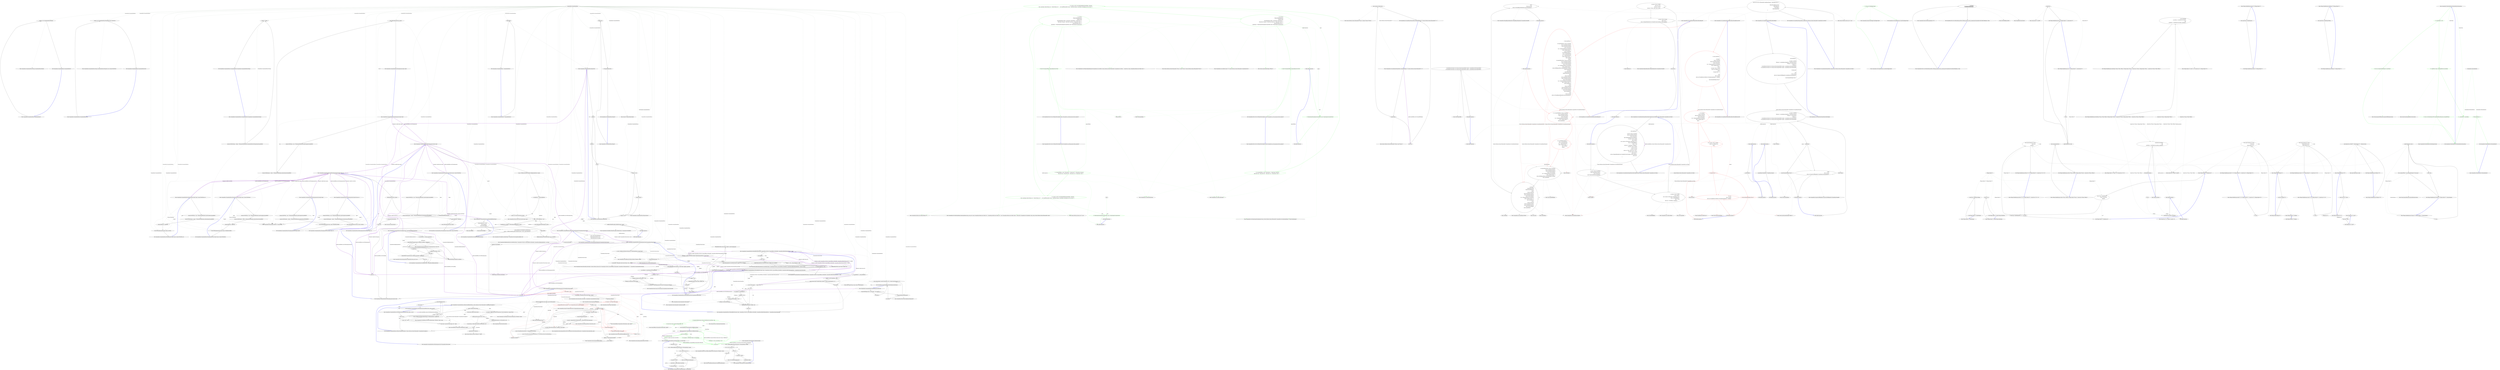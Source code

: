digraph  {
n233 [label="CommandLine.CommandLineParser", span=""];
n234 [label=object, span=""];
n0 [cluster="CommandLine.CommandLineParser.CommandLineParser()", label="Entry CommandLine.CommandLineParser.CommandLineParser()", span="51-51"];
n1 [cluster="CommandLine.CommandLineParser.CommandLineParser()", label="_settings = new CommandLineParserSettings()", span="53-53"];
n2 [cluster="CommandLine.CommandLineParser.CommandLineParser()", label="Exit CommandLine.CommandLineParser.CommandLineParser()", span="51-51"];
n3 [cluster="CommandLine.CommandLineParserSettings.CommandLineParserSettings()", label="Entry CommandLine.CommandLineParserSettings.CommandLineParserSettings()", span="45-45"];
n4 [cluster="CommandLine.CommandLineParser.CommandLineParser(bool)", label="Entry CommandLine.CommandLineParser.CommandLineParser(bool)", span="58-58"];
n5 [cluster="CommandLine.CommandLineParser.CommandLineParser(bool)", label="_settings = new CommandLineParserSettings(false, false, Console.Error)", span="61-61"];
n6 [cluster="CommandLine.CommandLineParser.CommandLineParser(bool)", label="Exit CommandLine.CommandLineParser.CommandLineParser(bool)", span="58-58"];
n7 [cluster="CommandLine.CommandLineParserSettings.CommandLineParserSettings(bool, bool, System.IO.TextWriter)", label="Entry CommandLine.CommandLineParserSettings.CommandLineParserSettings(bool, bool, System.IO.TextWriter)", span="105-105"];
n8 [cluster="CommandLine.CommandLineParser.CommandLineParser(CommandLine.CommandLineParserSettings)", label="Entry CommandLine.CommandLineParser.CommandLineParser(CommandLine.CommandLineParserSettings)", span="70-70"];
n9 [cluster="CommandLine.CommandLineParser.CommandLineParser(CommandLine.CommandLineParserSettings)", label="Assumes.NotNull(settings, ''settings'', SR.ArgumentNullException_CommandLineParserSettingsInstanceCannotBeNull)", span="72-72"];
n10 [cluster="CommandLine.CommandLineParser.CommandLineParser(CommandLine.CommandLineParserSettings)", label="_settings = settings", span="73-73"];
n12 [cluster="CommandLine.Utils.Assumes.NotNull<T>(T, string, string)", label="Entry CommandLine.Utils.Assumes.NotNull<T>(T, string, string)", span="45-45"];
n11 [cluster="CommandLine.CommandLineParser.CommandLineParser(CommandLine.CommandLineParserSettings)", label="Exit CommandLine.CommandLineParser.CommandLineParser(CommandLine.CommandLineParserSettings)", span="70-70"];
n13 [cluster="CommandLine.CommandLineParser.ParseArguments(string[], object)", label="Entry CommandLine.CommandLineParser.ParseArguments(string[], object)", span="94-94"];
n14 [cluster="CommandLine.CommandLineParser.ParseArguments(string[], object)", label="Assumes.NotNull(args, ''args'', SR.ArgumentNullException_ArgsStringArrayCannotBeNull)", span="96-96"];
n15 [cluster="CommandLine.CommandLineParser.ParseArguments(string[], object)", label="Assumes.NotNull(options, ''options'', SR.ArgumentNullException_OptionsInstanceCannotBeNull)", span="97-97"];
n16 [cluster="CommandLine.CommandLineParser.ParseArguments(string[], object)", label="return DoParseArguments(args, options);", span="99-99"];
n17 [cluster="CommandLine.CommandLineParser.ParseArguments(string[], object)", label="Exit CommandLine.CommandLineParser.ParseArguments(string[], object)", span="94-94"];
n18 [cluster="CommandLine.CommandLineParser.DoParseArguments(string[], object)", label="Entry CommandLine.CommandLineParser.DoParseArguments(string[], object)", span="124-124"];
n19 [cluster="CommandLine.CommandLineParser.ParseArguments(string[], object, System.IO.TextWriter)", label="Entry CommandLine.CommandLineParser.ParseArguments(string[], object, System.IO.TextWriter)", span="115-115"];
n20 [cluster="CommandLine.CommandLineParser.ParseArguments(string[], object, System.IO.TextWriter)", label="Assumes.NotNull(args, ''args'', SR.ArgumentNullException_ArgsStringArrayCannotBeNull)", span="117-117"];
n21 [cluster="CommandLine.CommandLineParser.ParseArguments(string[], object, System.IO.TextWriter)", label="Assumes.NotNull(options, ''options'', SR.ArgumentNullException_OptionsInstanceCannotBeNull)", span="118-118"];
n22 [cluster="CommandLine.CommandLineParser.ParseArguments(string[], object, System.IO.TextWriter)", label="_settings.HelpWriter = helpWriter", span="120-120"];
n23 [cluster="CommandLine.CommandLineParser.ParseArguments(string[], object, System.IO.TextWriter)", label="return DoParseArguments(args, options);", span="121-121"];
n24 [cluster="CommandLine.CommandLineParser.ParseArguments(string[], object, System.IO.TextWriter)", label="Exit CommandLine.CommandLineParser.ParseArguments(string[], object, System.IO.TextWriter)", span="115-115"];
n25 [cluster="CommandLine.CommandLineParser.DoParseArguments(string[], object)", label="var pair = ReflectionUtil.RetrieveMethod<HelpOptionAttribute>(options)", span="126-126"];
n27 [cluster="CommandLine.CommandLineParser.DoParseArguments(string[], object)", label="_context = new ParserContext(args, options)", span="129-129"];
n29 [cluster="CommandLine.CommandLineParser.DoParseArguments(string[], object)", label="ParseHelp(args, pair.Right) || !DoParseArgumentsDispatcher(_context)", span="134-134"];
n31 [cluster="CommandLine.CommandLineParser.DoParseArguments(string[], object)", label="HelpOptionAttribute.InvokeMethod(options, pair, out helpText)", span="137-137"];
n26 [cluster="CommandLine.CommandLineParser.DoParseArguments(string[], object)", label="var helpWriter = _settings.HelpWriter", span="127-127"];
n37 [cluster="CommandLine.Utils.ReflectionUtil.RetrieveMethod<TAttribute>(object)", label="Entry CommandLine.Utils.ReflectionUtil.RetrieveMethod<TAttribute>(object)", span="72-72"];
n28 [cluster="CommandLine.CommandLineParser.DoParseArguments(string[], object)", label="pair != null && helpWriter != null", span="131-131"];
n32 [cluster="CommandLine.CommandLineParser.DoParseArguments(string[], object)", label="helpWriter.Write(helpText)", span="138-138"];
n38 [cluster="CommandLine.ParserContext.ParserContext(string[], object)", label="Entry CommandLine.ParserContext.ParserContext(string[], object)", span="42-42"];
n35 [cluster="CommandLine.CommandLineParser.DoParseArguments(string[], object)", label="return DoParseArgumentsDispatcher(_context);", span="144-144"];
n30 [cluster="CommandLine.CommandLineParser.DoParseArguments(string[], object)", label="string helpText", span="136-136"];
n34 [cluster="CommandLine.CommandLineParser.DoParseArguments(string[], object)", label="return true;", span="141-141"];
n39 [cluster="CommandLine.CommandLineParser.ParseHelp(string[], CommandLine.HelpOptionAttribute)", label="Entry CommandLine.CommandLineParser.ParseHelp(string[], CommandLine.HelpOptionAttribute)", span="199-199"];
n40 [cluster="CommandLine.CommandLineParser.DoParseArgumentsDispatcher(CommandLine.ParserContext)", label="Entry CommandLine.CommandLineParser.DoParseArgumentsDispatcher(CommandLine.ParserContext)", span="147-147"];
n41 [cluster="CommandLine.HelpOptionAttribute.InvokeMethod(object, CommandLine.Utils.Pair<System.Reflection.MethodInfo, CommandLine.HelpOptionAttribute>, out string)", label="Entry CommandLine.HelpOptionAttribute.InvokeMethod(object, CommandLine.Utils.Pair<System.Reflection.MethodInfo, CommandLine.HelpOptionAttribute>, out string)", span="100-100"];
n33 [cluster="CommandLine.CommandLineParser.DoParseArguments(string[], object)", label="return false;", span="139-139"];
n42 [cluster="System.IO.TextWriter.Write(string)", label="Entry System.IO.TextWriter.Write(string)", span="0-0"];
n36 [cluster="CommandLine.CommandLineParser.DoParseArguments(string[], object)", label="Exit CommandLine.CommandLineParser.DoParseArguments(string[], object)", span="124-124"];
n43 [cluster="CommandLine.CommandLineParser.DoParseArgumentsDispatcher(CommandLine.ParserContext)", label="return context.Target.HasVerbs() ?\r\n                DoParseArgumentsVerbs(context) :\r\n                DoParseArgumentsCore(context);", span="149-151"];
n44 [cluster="CommandLine.CommandLineParser.DoParseArgumentsDispatcher(CommandLine.ParserContext)", label="Exit CommandLine.CommandLineParser.DoParseArgumentsDispatcher(CommandLine.ParserContext)", span="147-147"];
n45 [cluster="object.HasVerbs()", label="Entry object.HasVerbs()", span="33-33"];
n46 [cluster="CommandLine.CommandLineParser.DoParseArgumentsVerbs(CommandLine.ParserContext)", label="Entry CommandLine.CommandLineParser.DoParseArgumentsVerbs(CommandLine.ParserContext)", span="265-265"];
n47 [cluster="CommandLine.CommandLineParser.DoParseArgumentsCore(CommandLine.ParserContext)", label="Entry CommandLine.CommandLineParser.DoParseArgumentsCore(CommandLine.ParserContext)", span="154-154"];
n48 [cluster="CommandLine.CommandLineParser.DoParseArgumentsCore(CommandLine.ParserContext)", color=red, community=0, label="2: bool hadError = false", span="156-156"];
n49 [cluster="CommandLine.CommandLineParser.DoParseArgumentsCore(CommandLine.ParserContext)", label="var optionMap = OptionMap.Create(context.Target, _settings)", span="157-157"];
n51 [cluster="CommandLine.CommandLineParser.DoParseArgumentsCore(CommandLine.ParserContext)", color=red, community=0, label="2: var target = new Target(context.Target)", span="159-159"];
n52 [cluster="CommandLine.CommandLineParser.DoParseArgumentsCore(CommandLine.ParserContext)", color=red, community=0, label="2: IArgumentEnumerator arguments = new StringArrayEnumerator(context.Arguments)", span="161-161"];
n58 [cluster="CommandLine.CommandLineParser.DoParseArgumentsCore(CommandLine.ParserContext)", label="var result = parser.Parse(arguments, optionMap, context.Target)", span="172-172"];
n60 [cluster="CommandLine.CommandLineParser.DoParseArgumentsCore(CommandLine.ParserContext)", label="SetParserStateIfNeeded(context.Target, parser.PostParsingState)", span="175-175"];
n67 [cluster="CommandLine.CommandLineParser.DoParseArgumentsCore(CommandLine.ParserContext)", label="hadError |= !optionMap.EnforceRules()", span="194-194"];
n50 [cluster="CommandLine.CommandLineParser.DoParseArgumentsCore(CommandLine.ParserContext)", label="optionMap.SetDefaults()", span="158-158"];
n70 [cluster="CommandLine.Internal.OptionMap.Create(object, CommandLine.CommandLineParserSettings)", label="Entry CommandLine.Internal.OptionMap.Create(object, CommandLine.CommandLineParserSettings)", span="75-75"];
n71 [cluster="CommandLine.Internal.OptionMap.SetDefaults()", label="Entry CommandLine.Internal.OptionMap.SetDefaults()", span="156-156"];
n72 [cluster="CommandLine.Internal.Target.Target(object)", label="Entry CommandLine.Internal.Target.Target(object)", span="38-38"];
n64 [cluster="CommandLine.CommandLineParser.DoParseArgumentsCore(CommandLine.ParserContext)", color=red, community=0, label="2: target.IsValueListDefined", span="185-185"];
n65 [cluster="CommandLine.CommandLineParser.DoParseArgumentsCore(CommandLine.ParserContext)", color=red, community=0, label="2: !target.AddValueItemIfAllowed(argument)", span="187-187"];
n53 [cluster="CommandLine.CommandLineParser.DoParseArgumentsCore(CommandLine.ParserContext)", label="arguments.MoveNext()", span="162-162"];
n73 [cluster="CommandLine.Internal.StringArrayEnumerator.StringArrayEnumerator(string[])", label="Entry CommandLine.Internal.StringArrayEnumerator.StringArrayEnumerator(string[])", span="41-41"];
n54 [cluster="CommandLine.CommandLineParser.DoParseArgumentsCore(CommandLine.ParserContext)", label="var argument = arguments.Current", span="164-164"];
n63 [cluster="CommandLine.CommandLineParser.DoParseArgumentsCore(CommandLine.ParserContext)", label="arguments.MoveNext()", span="182-182"];
n74 [cluster="CommandLine.Internal.IArgumentEnumerator.MoveNext()", label="Entry CommandLine.Internal.IArgumentEnumerator.MoveNext()", span="38-38"];
n55 [cluster="CommandLine.CommandLineParser.DoParseArgumentsCore(CommandLine.ParserContext)", label="string.IsNullOrEmpty(argument)", span="165-165"];
n56 [cluster="CommandLine.CommandLineParser.DoParseArgumentsCore(CommandLine.ParserContext)", label="var parser = ArgumentParser.Create(argument, _settings.IgnoreUnknownArguments)", span="169-169"];
n75 [cluster="string.IsNullOrEmpty(string)", label="Entry string.IsNullOrEmpty(string)", span="0-0"];
n57 [cluster="CommandLine.CommandLineParser.DoParseArgumentsCore(CommandLine.ParserContext)", label="parser != null", span="170-170"];
n76 [cluster="CommandLine.Internal.ArgumentParser.Create(string, bool)", label="Entry CommandLine.Internal.ArgumentParser.Create(string, bool)", span="52-52"];
n59 [cluster="CommandLine.CommandLineParser.DoParseArgumentsCore(CommandLine.ParserContext)", label="(result & PresentParserState.Failure) == PresentParserState.Failure", span="173-173"];
n77 [cluster="CommandLine.Internal.ArgumentParser.Parse(CommandLine.Internal.IArgumentEnumerator, CommandLine.Internal.OptionMap, object)", label="Entry CommandLine.Internal.ArgumentParser.Parse(CommandLine.Internal.IArgumentEnumerator, CommandLine.Internal.OptionMap, object)", span="43-43"];
n62 [cluster="CommandLine.CommandLineParser.DoParseArgumentsCore(CommandLine.ParserContext)", label="(result & PresentParserState.MoveOnNextElement) == PresentParserState.MoveOnNextElement", span="180-180"];
n61 [cluster="CommandLine.CommandLineParser.DoParseArgumentsCore(CommandLine.ParserContext)", label="hadError = true", span="176-176"];
n78 [cluster="CommandLine.CommandLineParser.SetParserStateIfNeeded(object, System.Collections.Generic.IEnumerable<CommandLine.ParsingError>)", label="Entry CommandLine.CommandLineParser.SetParserStateIfNeeded(object, System.Collections.Generic.IEnumerable<CommandLine.ParsingError>)", span="482-482"];
n66 [cluster="CommandLine.CommandLineParser.DoParseArgumentsCore(CommandLine.ParserContext)", label="hadError = true", span="189-189"];
n79 [cluster="CommandLine.Internal.Target.AddValueItemIfAllowed(string)", label="Entry CommandLine.Internal.Target.AddValueItemIfAllowed(string)", span="50-50"];
n68 [cluster="CommandLine.CommandLineParser.DoParseArgumentsCore(CommandLine.ParserContext)", label="return !hadError;", span="196-196"];
n80 [cluster="CommandLine.Internal.OptionMap.EnforceRules()", label="Entry CommandLine.Internal.OptionMap.EnforceRules()", span="151-151"];
n69 [cluster="CommandLine.CommandLineParser.DoParseArgumentsCore(CommandLine.ParserContext)", label="Exit CommandLine.CommandLineParser.DoParseArgumentsCore(CommandLine.ParserContext)", span="154-154"];
n81 [cluster="CommandLine.CommandLineParser.ParseHelp(string[], CommandLine.HelpOptionAttribute)", label="var caseSensitive = _settings.CaseSensitive", span="201-201"];
n82 [cluster="CommandLine.CommandLineParser.ParseHelp(string[], CommandLine.HelpOptionAttribute)", label=args, span="202-202"];
n83 [cluster="CommandLine.CommandLineParser.ParseHelp(string[], CommandLine.HelpOptionAttribute)", label="helpOption.ShortName != null", span="204-204"];
n84 [cluster="CommandLine.CommandLineParser.ParseHelp(string[], CommandLine.HelpOptionAttribute)", label="ArgumentParser.CompareShort(arg, helpOption.ShortName, caseSensitive)", span="206-206"];
n86 [cluster="CommandLine.CommandLineParser.ParseHelp(string[], CommandLine.HelpOptionAttribute)", label="string.IsNullOrEmpty(helpOption.LongName)", span="211-211"];
n87 [cluster="CommandLine.CommandLineParser.ParseHelp(string[], CommandLine.HelpOptionAttribute)", label="ArgumentParser.CompareLong(arg, helpOption.LongName, caseSensitive)", span="215-215"];
n89 [cluster="CommandLine.CommandLineParser.ParseHelp(string[], CommandLine.HelpOptionAttribute)", label="return false;", span="220-220"];
n85 [cluster="CommandLine.CommandLineParser.ParseHelp(string[], CommandLine.HelpOptionAttribute)", label="return true;", span="208-208"];
n91 [cluster="CommandLine.Internal.ArgumentParser.CompareShort(string, char?, bool)", label="Entry CommandLine.Internal.ArgumentParser.CompareShort(string, char?, bool)", span="94-94"];
n88 [cluster="CommandLine.CommandLineParser.ParseHelp(string[], CommandLine.HelpOptionAttribute)", label="return true;", span="217-217"];
n92 [cluster="CommandLine.Internal.ArgumentParser.CompareLong(string, string, bool)", label="Entry CommandLine.Internal.ArgumentParser.CompareLong(string, string, bool)", span="100-100"];
n90 [cluster="CommandLine.CommandLineParser.ParseHelp(string[], CommandLine.HelpOptionAttribute)", label="Exit CommandLine.CommandLineParser.ParseHelp(string[], CommandLine.HelpOptionAttribute)", span="199-199"];
n93 [cluster="CommandLine.CommandLineParser.GetVerbOptionsInstanceByName(string, object, out bool)", label="Entry CommandLine.CommandLineParser.GetVerbOptionsInstanceByName(string, object, out bool)", span="232-232"];
n94 [cluster="CommandLine.CommandLineParser.GetVerbOptionsInstanceByName(string, object, out bool)", label="found = false", span="234-234"];
n95 [cluster="CommandLine.CommandLineParser.GetVerbOptionsInstanceByName(string, object, out bool)", label="string.IsNullOrEmpty(verb)", span="235-235"];
n96 [cluster="CommandLine.CommandLineParser.GetVerbOptionsInstanceByName(string, object, out bool)", label="return target;", span="237-237"];
n97 [cluster="CommandLine.CommandLineParser.GetVerbOptionsInstanceByName(string, object, out bool)", label="var pair = ReflectionUtil.RetrieveOptionProperty<VerbOptionAttribute>(target, verb)", span="239-239"];
n99 [cluster="CommandLine.CommandLineParser.GetVerbOptionsInstanceByName(string, object, out bool)", label="return found ? pair.Left.GetValue(target, null) : target;", span="241-241"];
n98 [cluster="CommandLine.CommandLineParser.GetVerbOptionsInstanceByName(string, object, out bool)", label="found = pair != null", span="240-240"];
n101 [cluster="CommandLine.Utils.ReflectionUtil.RetrieveOptionProperty<TAttribute>(object, string)", label="Entry CommandLine.Utils.ReflectionUtil.RetrieveOptionProperty<TAttribute>(object, string)", span="171-171"];
n100 [cluster="CommandLine.CommandLineParser.GetVerbOptionsInstanceByName(string, object, out bool)", label="Exit CommandLine.CommandLineParser.GetVerbOptionsInstanceByName(string, object, out bool)", span="232-232"];
n102 [cluster="System.Reflection.PropertyInfo.GetValue(object, object[])", label="Entry System.Reflection.PropertyInfo.GetValue(object, object[])", span="0-0"];
n103 [cluster="CommandLine.CommandLineParser.WasVerbOptionInvoked(string)", label="Entry CommandLine.CommandLineParser.WasVerbOptionInvoked(string)", span="252-252"];
n104 [cluster="CommandLine.CommandLineParser.WasVerbOptionInvoked(string)", label="string.IsNullOrEmpty(verb) || (verb.Length > 0 && verb[0] == '-')", span="254-254"];
n108 [cluster="CommandLine.CommandLineParser.WasVerbOptionInvoked(string)", label="return string.Compare(_context.FirstArgument, verb, _settings.StringComparison) == 0;", span="262-262"];
n105 [cluster="CommandLine.CommandLineParser.WasVerbOptionInvoked(string)", label="return false;", span="256-256"];
n106 [cluster="CommandLine.CommandLineParser.WasVerbOptionInvoked(string)", label="!_context.HasAtLeastOneArgument()", span="258-258"];
n107 [cluster="CommandLine.CommandLineParser.WasVerbOptionInvoked(string)", label="return false;", span="260-260"];
n110 [cluster="CommandLine.ParserContext.HasAtLeastOneArgument()", label="Entry CommandLine.ParserContext.HasAtLeastOneArgument()", span="65-65"];
n109 [cluster="CommandLine.CommandLineParser.WasVerbOptionInvoked(string)", label="Exit CommandLine.CommandLineParser.WasVerbOptionInvoked(string)", span="252-252"];
n111 [cluster="string.Compare(string, string, System.StringComparison)", label="Entry string.Compare(string, string, System.StringComparison)", span="0-0"];
n112 [cluster="CommandLine.CommandLineParser.DoParseArgumentsVerbs(CommandLine.ParserContext)", label="var verbs = ReflectionUtil.RetrievePropertyList<VerbOptionAttribute>(context.Target)", span="267-267"];
n113 [cluster="CommandLine.CommandLineParser.DoParseArgumentsVerbs(CommandLine.ParserContext)", label="var helpInfo = ReflectionUtil.RetrieveMethod<HelpVerbOptionAttribute>(context.Target)", span="268-268"];
n114 [cluster="CommandLine.CommandLineParser.DoParseArgumentsVerbs(CommandLine.ParserContext)", label="context.HasNoArguments()", span="269-269"];
n116 [cluster="CommandLine.CommandLineParser.DoParseArgumentsVerbs(CommandLine.ParserContext)", label="DisplayHelpVerbText(context.Target, helpInfo, null)", span="273-273"];
n118 [cluster="CommandLine.CommandLineParser.DoParseArgumentsVerbs(CommandLine.ParserContext)", label="var optionMap = OptionMap.Create(context.Target, verbs, _settings)", span="277-277"];
n119 [cluster="CommandLine.CommandLineParser.DoParseArgumentsVerbs(CommandLine.ParserContext)", label="TryParseHelpVerb(context.Arguments, context.Target, helpInfo, optionMap)", span="279-279"];
n121 [cluster="CommandLine.CommandLineParser.DoParseArgumentsVerbs(CommandLine.ParserContext)", label="var verbOption = optionMap[context.FirstArgument]", span="284-284"];
n124 [cluster="CommandLine.CommandLineParser.DoParseArgumentsVerbs(CommandLine.ParserContext)", label="DisplayHelpVerbText(context.Target, helpInfo, null)", span="290-290"];
n126 [cluster="CommandLine.CommandLineParser.DoParseArgumentsVerbs(CommandLine.ParserContext)", label="verbOption.GetValue(context.Target) == null", span="294-294"];
n127 [cluster="CommandLine.CommandLineParser.DoParseArgumentsVerbs(CommandLine.ParserContext)", label="verbOption.CreateInstance(context.Target)", span="297-297"];
n128 [cluster="CommandLine.CommandLineParser.DoParseArgumentsVerbs(CommandLine.ParserContext)", label="var verbResult = DoParseArgumentsCore(context.ToCoreInstance(verbOption))", span="299-299"];
n130 [cluster="CommandLine.CommandLineParser.DoParseArgumentsVerbs(CommandLine.ParserContext)", label="DisplayHelpVerbText(context.Target, helpInfo, context.FirstArgument)", span="303-303"];
n133 [cluster="CommandLine.Utils.ReflectionUtil.RetrievePropertyList<TAttribute>(object)", label="Entry CommandLine.Utils.ReflectionUtil.RetrievePropertyList<TAttribute>(object)", span="38-38"];
n115 [cluster="CommandLine.CommandLineParser.DoParseArgumentsVerbs(CommandLine.ParserContext)", label="helpInfo != null || _settings.HelpWriter != null", span="271-271"];
n123 [cluster="CommandLine.CommandLineParser.DoParseArgumentsVerbs(CommandLine.ParserContext)", label="helpInfo != null", span="288-288"];
n134 [cluster="CommandLine.ParserContext.HasNoArguments()", label="Entry CommandLine.ParserContext.HasNoArguments()", span="60-60"];
n117 [cluster="CommandLine.CommandLineParser.DoParseArgumentsVerbs(CommandLine.ParserContext)", label="return false;", span="275-275"];
n135 [cluster="CommandLine.CommandLineParser.DisplayHelpVerbText(object, CommandLine.Utils.Pair<System.Reflection.MethodInfo, CommandLine.HelpVerbOptionAttribute>, string)", label="Entry CommandLine.CommandLineParser.DisplayHelpVerbText(object, CommandLine.Utils.Pair<System.Reflection.MethodInfo, CommandLine.HelpVerbOptionAttribute>, string)", span="336-336"];
n136 [cluster="CommandLine.Internal.OptionMap.Create(object, System.Collections.Generic.IList<CommandLine.Utils.Pair<System.Reflection.PropertyInfo, CommandLine.VerbOptionAttribute>>, CommandLine.CommandLineParserSettings)", label="Entry CommandLine.Internal.OptionMap.Create(object, System.Collections.Generic.IList<CommandLine.Utils.Pair<System.Reflection.PropertyInfo, CommandLine.VerbOptionAttribute>>, CommandLine.CommandLineParserSettings)", span="94-94"];
n120 [cluster="CommandLine.CommandLineParser.DoParseArgumentsVerbs(CommandLine.ParserContext)", label="return false;", span="282-282"];
n137 [cluster="CommandLine.CommandLineParser.TryParseHelpVerb(string[], object, CommandLine.Utils.Pair<System.Reflection.MethodInfo, CommandLine.HelpVerbOptionAttribute>, CommandLine.Internal.OptionMap)", label="Entry CommandLine.CommandLineParser.TryParseHelpVerb(string[], object, CommandLine.Utils.Pair<System.Reflection.MethodInfo, CommandLine.HelpVerbOptionAttribute>, CommandLine.Internal.OptionMap)", span="308-308"];
n122 [cluster="CommandLine.CommandLineParser.DoParseArgumentsVerbs(CommandLine.ParserContext)", label="verbOption == null", span="286-286"];
n125 [cluster="CommandLine.CommandLineParser.DoParseArgumentsVerbs(CommandLine.ParserContext)", label="return false;", span="292-292"];
n138 [cluster="CommandLine.Internal.OptionInfo.GetValue(object)", label="Entry CommandLine.Internal.OptionInfo.GetValue(object)", span="240-240"];
n139 [cluster="CommandLine.Internal.OptionInfo.CreateInstance(object)", label="Entry CommandLine.Internal.OptionInfo.CreateInstance(object)", span="245-245"];
n129 [cluster="CommandLine.CommandLineParser.DoParseArgumentsVerbs(CommandLine.ParserContext)", label="!verbResult", span="300-300"];
n140 [cluster="CommandLine.ParserContext.ToCoreInstance(CommandLine.Internal.OptionInfo)", label="Entry CommandLine.ParserContext.ToCoreInstance(CommandLine.Internal.OptionInfo)", span="48-48"];
n131 [cluster="CommandLine.CommandLineParser.DoParseArgumentsVerbs(CommandLine.ParserContext)", label="return verbResult;", span="305-305"];
n132 [cluster="CommandLine.CommandLineParser.DoParseArgumentsVerbs(CommandLine.ParserContext)", label="Exit CommandLine.CommandLineParser.DoParseArgumentsVerbs(CommandLine.ParserContext)", span="265-265"];
n141 [cluster="CommandLine.CommandLineParser.TryParseHelpVerb(string[], object, CommandLine.Utils.Pair<System.Reflection.MethodInfo, CommandLine.HelpVerbOptionAttribute>, CommandLine.Internal.OptionMap)", label="var helpWriter = _settings.HelpWriter", span="310-310"];
n142 [cluster="CommandLine.CommandLineParser.TryParseHelpVerb(string[], object, CommandLine.Utils.Pair<System.Reflection.MethodInfo, CommandLine.HelpVerbOptionAttribute>, CommandLine.Internal.OptionMap)", label="helpInfo != null && helpWriter != null", span="311-311"];
n143 [cluster="CommandLine.CommandLineParser.TryParseHelpVerb(string[], object, CommandLine.Utils.Pair<System.Reflection.MethodInfo, CommandLine.HelpVerbOptionAttribute>, CommandLine.Internal.OptionMap)", label="string.Compare(args[0], helpInfo.Right.LongName, _settings.StringComparison) == 0", span="313-313"];
n144 [cluster="CommandLine.CommandLineParser.TryParseHelpVerb(string[], object, CommandLine.Utils.Pair<System.Reflection.MethodInfo, CommandLine.HelpVerbOptionAttribute>, CommandLine.Internal.OptionMap)", label="var verb = args.Length > 1 ? args[1] : null", span="316-316"];
n146 [cluster="CommandLine.CommandLineParser.TryParseHelpVerb(string[], object, CommandLine.Utils.Pair<System.Reflection.MethodInfo, CommandLine.HelpVerbOptionAttribute>, CommandLine.Internal.OptionMap)", label="var verbOption = optionMap[verb]", span="319-319"];
n148 [cluster="CommandLine.CommandLineParser.TryParseHelpVerb(string[], object, CommandLine.Utils.Pair<System.Reflection.MethodInfo, CommandLine.HelpVerbOptionAttribute>, CommandLine.Internal.OptionMap)", label="verbOption.GetValue(options) == null", span="322-322"];
n149 [cluster="CommandLine.CommandLineParser.TryParseHelpVerb(string[], object, CommandLine.Utils.Pair<System.Reflection.MethodInfo, CommandLine.HelpVerbOptionAttribute>, CommandLine.Internal.OptionMap)", label="verbOption.CreateInstance(options)", span="325-325"];
n150 [cluster="CommandLine.CommandLineParser.TryParseHelpVerb(string[], object, CommandLine.Utils.Pair<System.Reflection.MethodInfo, CommandLine.HelpVerbOptionAttribute>, CommandLine.Internal.OptionMap)", label="DisplayHelpVerbText(options, helpInfo, verb)", span="329-329"];
n152 [cluster="CommandLine.CommandLineParser.TryParseHelpVerb(string[], object, CommandLine.Utils.Pair<System.Reflection.MethodInfo, CommandLine.HelpVerbOptionAttribute>, CommandLine.Internal.OptionMap)", label="return false;", span="333-333"];
n145 [cluster="CommandLine.CommandLineParser.TryParseHelpVerb(string[], object, CommandLine.Utils.Pair<System.Reflection.MethodInfo, CommandLine.HelpVerbOptionAttribute>, CommandLine.Internal.OptionMap)", label="verb != null", span="317-317"];
n147 [cluster="CommandLine.CommandLineParser.TryParseHelpVerb(string[], object, CommandLine.Utils.Pair<System.Reflection.MethodInfo, CommandLine.HelpVerbOptionAttribute>, CommandLine.Internal.OptionMap)", label="verbOption != null", span="320-320"];
n151 [cluster="CommandLine.CommandLineParser.TryParseHelpVerb(string[], object, CommandLine.Utils.Pair<System.Reflection.MethodInfo, CommandLine.HelpVerbOptionAttribute>, CommandLine.Internal.OptionMap)", label="return true;", span="330-330"];
n153 [cluster="CommandLine.CommandLineParser.TryParseHelpVerb(string[], object, CommandLine.Utils.Pair<System.Reflection.MethodInfo, CommandLine.HelpVerbOptionAttribute>, CommandLine.Internal.OptionMap)", label="Exit CommandLine.CommandLineParser.TryParseHelpVerb(string[], object, CommandLine.Utils.Pair<System.Reflection.MethodInfo, CommandLine.HelpVerbOptionAttribute>, CommandLine.Internal.OptionMap)", span="308-308"];
n154 [cluster="CommandLine.CommandLineParser.DisplayHelpVerbText(object, CommandLine.Utils.Pair<System.Reflection.MethodInfo, CommandLine.HelpVerbOptionAttribute>, string)", label="string helpText", span="338-338"];
n155 [cluster="CommandLine.CommandLineParser.DisplayHelpVerbText(object, CommandLine.Utils.Pair<System.Reflection.MethodInfo, CommandLine.HelpVerbOptionAttribute>, string)", label="verb == null", span="339-339"];
n156 [cluster="CommandLine.CommandLineParser.DisplayHelpVerbText(object, CommandLine.Utils.Pair<System.Reflection.MethodInfo, CommandLine.HelpVerbOptionAttribute>, string)", label="HelpVerbOptionAttribute.InvokeMethod(options, helpInfo, null, out helpText)", span="341-341"];
n157 [cluster="CommandLine.CommandLineParser.DisplayHelpVerbText(object, CommandLine.Utils.Pair<System.Reflection.MethodInfo, CommandLine.HelpVerbOptionAttribute>, string)", label="HelpVerbOptionAttribute.InvokeMethod(options, helpInfo, verb, out helpText)", span="345-345"];
n158 [cluster="CommandLine.CommandLineParser.DisplayHelpVerbText(object, CommandLine.Utils.Pair<System.Reflection.MethodInfo, CommandLine.HelpVerbOptionAttribute>, string)", label="_settings.HelpWriter != null", span="347-347"];
n161 [cluster="CommandLine.HelpVerbOptionAttribute.InvokeMethod(object, CommandLine.Utils.Pair<System.Reflection.MethodInfo, CommandLine.HelpVerbOptionAttribute>, string, out string)", label="Entry CommandLine.HelpVerbOptionAttribute.InvokeMethod(object, CommandLine.Utils.Pair<System.Reflection.MethodInfo, CommandLine.HelpVerbOptionAttribute>, string, out string)", span="85-85"];
n159 [cluster="CommandLine.CommandLineParser.DisplayHelpVerbText(object, CommandLine.Utils.Pair<System.Reflection.MethodInfo, CommandLine.HelpVerbOptionAttribute>, string)", label="_settings.HelpWriter.Write(helpText)", span="349-349"];
n160 [cluster="CommandLine.CommandLineParser.DisplayHelpVerbText(object, CommandLine.Utils.Pair<System.Reflection.MethodInfo, CommandLine.HelpVerbOptionAttribute>, string)", label="Exit CommandLine.CommandLineParser.DisplayHelpVerbText(object, CommandLine.Utils.Pair<System.Reflection.MethodInfo, CommandLine.HelpVerbOptionAttribute>, string)", span="336-336"];
n162 [cluster="CommandLine.CommandLineParser.ParseArgumentsStrict(string[], object)", label="Entry CommandLine.CommandLineParser.ParseArgumentsStrict(string[], object)", span="372-372"];
n163 [cluster="CommandLine.CommandLineParser.ParseArgumentsStrict(string[], object)", label="Assumes.NotNull(args, ''args'', SR.ArgumentNullException_ArgsStringArrayCannotBeNull)", span="374-374"];
n164 [cluster="CommandLine.CommandLineParser.ParseArgumentsStrict(string[], object)", label="Assumes.NotNull(options, ''options'', SR.ArgumentNullException_OptionsInstanceCannotBeNull)", span="375-375"];
n165 [cluster="CommandLine.CommandLineParser.ParseArgumentsStrict(string[], object)", label="return DoParseArgumentsStrict(args, options, DefaultExitCodeFail);", span="377-377"];
n166 [cluster="CommandLine.CommandLineParser.ParseArgumentsStrict(string[], object)", label="Exit CommandLine.CommandLineParser.ParseArgumentsStrict(string[], object)", span="372-372"];
n167 [cluster="CommandLine.CommandLineParser.DoParseArgumentsStrict(string[], object, int)", label="Entry CommandLine.CommandLineParser.DoParseArgumentsStrict(string[], object, int)", span="449-449"];
n168 [cluster="CommandLine.CommandLineParser.ParseArgumentsStrict(string[], object, int)", label="Entry CommandLine.CommandLineParser.ParseArgumentsStrict(string[], object, int)", span="392-392"];
n169 [cluster="CommandLine.CommandLineParser.ParseArgumentsStrict(string[], object, int)", label="Assumes.NotNull(args, ''args'', SR.ArgumentNullException_ArgsStringArrayCannotBeNull)", span="394-394"];
n170 [cluster="CommandLine.CommandLineParser.ParseArgumentsStrict(string[], object, int)", label="Assumes.NotNull(options, ''options'', SR.ArgumentNullException_OptionsInstanceCannotBeNull)", span="395-395"];
n171 [cluster="CommandLine.CommandLineParser.ParseArgumentsStrict(string[], object, int)", label="return DoParseArgumentsStrict(args, options, exitCode);", span="397-397"];
n172 [cluster="CommandLine.CommandLineParser.ParseArgumentsStrict(string[], object, int)", label="Exit CommandLine.CommandLineParser.ParseArgumentsStrict(string[], object, int)", span="392-392"];
n173 [cluster="CommandLine.CommandLineParser.ParseArgumentsStrict(string[], object, System.IO.TextWriter)", label="Entry CommandLine.CommandLineParser.ParseArgumentsStrict(string[], object, System.IO.TextWriter)", span="414-414"];
n174 [cluster="CommandLine.CommandLineParser.ParseArgumentsStrict(string[], object, System.IO.TextWriter)", label="Assumes.NotNull(args, ''args'', SR.ArgumentNullException_ArgsStringArrayCannotBeNull)", span="416-416"];
n175 [cluster="CommandLine.CommandLineParser.ParseArgumentsStrict(string[], object, System.IO.TextWriter)", label="Assumes.NotNull(options, ''options'', SR.ArgumentNullException_OptionsInstanceCannotBeNull)", span="417-417"];
n176 [cluster="CommandLine.CommandLineParser.ParseArgumentsStrict(string[], object, System.IO.TextWriter)", label="_settings.HelpWriter = helpWriter", span="419-419"];
n177 [cluster="CommandLine.CommandLineParser.ParseArgumentsStrict(string[], object, System.IO.TextWriter)", label="return DoParseArgumentsStrict(args, options, DefaultExitCodeFail);", span="421-421"];
n178 [cluster="CommandLine.CommandLineParser.ParseArgumentsStrict(string[], object, System.IO.TextWriter)", label="Exit CommandLine.CommandLineParser.ParseArgumentsStrict(string[], object, System.IO.TextWriter)", span="414-414"];
n179 [cluster="CommandLine.CommandLineParser.ParseArguments(string[], object, System.IO.TextWriter, int)", label="Entry CommandLine.CommandLineParser.ParseArguments(string[], object, System.IO.TextWriter, int)", span="439-439"];
n180 [cluster="CommandLine.CommandLineParser.ParseArguments(string[], object, System.IO.TextWriter, int)", label="Assumes.NotNull(args, ''args'', SR.ArgumentNullException_ArgsStringArrayCannotBeNull)", span="441-441"];
n181 [cluster="CommandLine.CommandLineParser.ParseArguments(string[], object, System.IO.TextWriter, int)", label="Assumes.NotNull(options, ''options'', SR.ArgumentNullException_OptionsInstanceCannotBeNull)", span="442-442"];
n182 [cluster="CommandLine.CommandLineParser.ParseArguments(string[], object, System.IO.TextWriter, int)", label="_settings.HelpWriter = helpWriter", span="444-444"];
n183 [cluster="CommandLine.CommandLineParser.ParseArguments(string[], object, System.IO.TextWriter, int)", label="return DoParseArgumentsStrict(args, options, exitCode);", span="446-446"];
n184 [cluster="CommandLine.CommandLineParser.ParseArguments(string[], object, System.IO.TextWriter, int)", label="Exit CommandLine.CommandLineParser.ParseArguments(string[], object, System.IO.TextWriter, int)", span="439-439"];
n185 [cluster="CommandLine.CommandLineParser.DoParseArgumentsStrict(string[], object, int)", label="!DoParseArguments(args, options)", span="451-451"];
n186 [cluster="CommandLine.CommandLineParser.DoParseArgumentsStrict(string[], object, int)", label="InvokeAutoBuildIfNeeded(options)", span="453-453"];
n187 [cluster="CommandLine.CommandLineParser.DoParseArgumentsStrict(string[], object, int)", label="Environment.Exit(exitCode)", span="456-456"];
n188 [cluster="CommandLine.CommandLineParser.DoParseArgumentsStrict(string[], object, int)", label="return true;", span="464-464"];
n190 [cluster="CommandLine.CommandLineParser.InvokeAutoBuildIfNeeded(object)", label="Entry CommandLine.CommandLineParser.InvokeAutoBuildIfNeeded(object)", span="467-467"];
n191 [cluster="System.Environment.Exit(int)", label="Entry System.Environment.Exit(int)", span="0-0"];
n189 [cluster="CommandLine.CommandLineParser.DoParseArgumentsStrict(string[], object, int)", label="Exit CommandLine.CommandLineParser.DoParseArgumentsStrict(string[], object, int)", span="449-449"];
n192 [cluster="CommandLine.CommandLineParser.InvokeAutoBuildIfNeeded(object)", label="_settings.HelpWriter == null ||\r\n                options.HasHelp() ||\r\n                options.HasVerbHelp()", span="469-471"];
n194 [cluster="CommandLine.CommandLineParser.InvokeAutoBuildIfNeeded(object)", label="_settings.HelpWriter.Write(HelpText.AutoBuild(options,\r\n                current => HelpText.DefaultParsingErrorsHandler(options, current), options.HasVerbs()))", span="477-478"];
n200 [cluster="lambda expression", label="HelpText.DefaultParsingErrorsHandler(options, current)", span="478-478"];
n193 [cluster="CommandLine.CommandLineParser.InvokeAutoBuildIfNeeded(object)", label="return;", span="473-473"];
n196 [cluster="object.HasHelp()", label="Entry object.HasHelp()", span="38-38"];
n197 [cluster="object.HasVerbHelp()", label="Entry object.HasVerbHelp()", span="43-43"];
n195 [cluster="CommandLine.CommandLineParser.InvokeAutoBuildIfNeeded(object)", label="Exit CommandLine.CommandLineParser.InvokeAutoBuildIfNeeded(object)", span="467-467"];
n198 [cluster="CommandLine.Text.HelpText.AutoBuild(object, CommandLine.Text.ParsingErrorsHandler, bool)", label="Entry CommandLine.Text.HelpText.AutoBuild(object, CommandLine.Text.ParsingErrorsHandler, bool)", span="209-209"];
n199 [cluster="lambda expression", label="Entry lambda expression", span="478-478"];
n201 [cluster="lambda expression", label="Exit lambda expression", span="478-478"];
n202 [cluster="CommandLine.Text.HelpText.DefaultParsingErrorsHandler(object, CommandLine.Text.HelpText)", label="Entry CommandLine.Text.HelpText.DefaultParsingErrorsHandler(object, CommandLine.Text.HelpText)", span="248-248"];
n203 [cluster="CommandLine.CommandLineParser.SetParserStateIfNeeded(object, System.Collections.Generic.IEnumerable<CommandLine.ParsingError>)", label="!options.CanReceiveParserState()", span="484-484"];
n205 [cluster="CommandLine.CommandLineParser.SetParserStateIfNeeded(object, System.Collections.Generic.IEnumerable<CommandLine.ParsingError>)", label="var property = ReflectionUtil.RetrievePropertyList<ParserStateAttribute>(options)[0].Left", span="488-488"];
n206 [cluster="CommandLine.CommandLineParser.SetParserStateIfNeeded(object, System.Collections.Generic.IEnumerable<CommandLine.ParsingError>)", label="property.GetValue(options, null) == null", span="490-490"];
n207 [cluster="CommandLine.CommandLineParser.SetParserStateIfNeeded(object, System.Collections.Generic.IEnumerable<CommandLine.ParsingError>)", label="property.SetValue(options, new ParserState(), null)", span="493-493"];
n208 [cluster="CommandLine.CommandLineParser.SetParserStateIfNeeded(object, System.Collections.Generic.IEnumerable<CommandLine.ParsingError>)", label="var parserState = (IParserState) property.GetValue(options, null)", span="495-495"];
n209 [cluster="CommandLine.CommandLineParser.SetParserStateIfNeeded(object, System.Collections.Generic.IEnumerable<CommandLine.ParsingError>)", label=errors, span="496-496"];
n204 [cluster="CommandLine.CommandLineParser.SetParserStateIfNeeded(object, System.Collections.Generic.IEnumerable<CommandLine.ParsingError>)", label="return;", span="486-486"];
n212 [cluster="object.CanReceiveParserState()", label="Entry object.CanReceiveParserState()", span="48-48"];
n213 [cluster="CommandLine.ParserState.ParserState()", label="Entry CommandLine.ParserState.ParserState()", span="39-39"];
n214 [cluster="System.Reflection.PropertyInfo.SetValue(object, object, object[])", label="Entry System.Reflection.PropertyInfo.SetValue(object, object, object[])", span="0-0"];
n210 [cluster="CommandLine.CommandLineParser.SetParserStateIfNeeded(object, System.Collections.Generic.IEnumerable<CommandLine.ParsingError>)", label="parserState.Errors.Add(error)", span="498-498"];
n211 [cluster="CommandLine.CommandLineParser.SetParserStateIfNeeded(object, System.Collections.Generic.IEnumerable<CommandLine.ParsingError>)", label="Exit CommandLine.CommandLineParser.SetParserStateIfNeeded(object, System.Collections.Generic.IEnumerable<CommandLine.ParsingError>)", span="482-482"];
n215 [cluster="System.Collections.Generic.ICollection<T>.Add(T)", label="Entry System.Collections.Generic.ICollection<T>.Add(T)", span="0-0"];
n216 [cluster="CommandLine.CommandLineParser.Dispose()", label="Entry CommandLine.CommandLineParser.Dispose()", span="505-505"];
n217 [cluster="CommandLine.CommandLineParser.Dispose()", label="Dispose(true)", span="507-507"];
n218 [cluster="CommandLine.CommandLineParser.Dispose()", label="GC.SuppressFinalize(this)", span="509-509"];
n220 [cluster="CommandLine.CommandLineParser.Dispose(bool)", label="Entry CommandLine.CommandLineParser.Dispose(bool)", span="512-512"];
n219 [cluster="CommandLine.CommandLineParser.Dispose()", label="Exit CommandLine.CommandLineParser.Dispose()", span="505-505"];
n221 [cluster="System.GC.SuppressFinalize(object)", label="Entry System.GC.SuppressFinalize(object)", span="0-0"];
n222 [cluster="CommandLine.CommandLineParser.Dispose(bool)", label=_disposed, span="514-514"];
n224 [cluster="CommandLine.CommandLineParser.Dispose(bool)", label=disposing, span="518-518"];
n223 [cluster="CommandLine.CommandLineParser.Dispose(bool)", label="return;", span="516-516"];
n225 [cluster="CommandLine.CommandLineParser.Dispose(bool)", label="_settings != null", span="520-520"];
n228 [cluster="CommandLine.CommandLineParser.Dispose(bool)", label="Exit CommandLine.CommandLineParser.Dispose(bool)", span="512-512"];
n226 [cluster="CommandLine.CommandLineParser.Dispose(bool)", label="_settings.Dispose()", span="522-522"];
n227 [cluster="CommandLine.CommandLineParser.Dispose(bool)", label="_disposed = true", span="524-524"];
n229 [cluster="CommandLine.CommandLineParserSettings.Dispose()", label="Entry CommandLine.CommandLineParserSettings.Dispose()", span="163-163"];
n230 [cluster="CommandLine.CommandLineParser.~CommandLineParser()", label="Entry CommandLine.CommandLineParser.~CommandLineParser()", span="531-531"];
n231 [cluster="CommandLine.CommandLineParser.~CommandLineParser()", label="Dispose(false)", span="533-533"];
n232 [cluster="CommandLine.CommandLineParser.~CommandLineParser()", label="Exit CommandLine.CommandLineParser.~CommandLineParser()", span="531-531"];
m2_9 [cluster="CommandLine.Infrastructure.Maybe.Nothing<T>()", file="PropertyWriter.cs", label="Entry CommandLine.Infrastructure.Maybe.Nothing<T>()", span="63-63"];
m2_11 [cluster="System.Linq.Enumerable.Empty<TResult>()", file="PropertyWriter.cs", label="Entry System.Linq.Enumerable.Empty<TResult>()", span="0-0"];
m2_13 [cluster="CommandLine.Core.StatePair.Create<T>(T, System.Collections.Generic.IEnumerable<CommandLine.Error>)", file="PropertyWriter.cs", label="Entry CommandLine.Core.StatePair.Create<T>(T, System.Collections.Generic.IEnumerable<CommandLine.Error>)", span="58-58"];
m2_21 [cluster="CommandLine.Tests.Unit.Core.TokenizerTests.Explode_scalar_with_separator_in_even_args_input_returns_sequence()", file="PropertyWriter.cs", label="Entry CommandLine.Tests.Unit.Core.TokenizerTests.Explode_scalar_with_separator_in_even_args_input_returns_sequence()", span="38-38"];
m2_22 [cluster="CommandLine.Tests.Unit.Core.TokenizerTests.Explode_scalar_with_separator_in_even_args_input_returns_sequence()", color=green, community=0, file="PropertyWriter.cs", label="18: var expectedTokens = new[] { Token.Name(''x''), Token.Name(''string-seq''),\r\n                Token.Value(''aaa''), Token.Value(''bb''),  Token.Value(''cccc''), Token.Name(''switch'') }", span="41-42"];
m2_23 [cluster="CommandLine.Tests.Unit.Core.TokenizerTests.Explode_scalar_with_separator_in_even_args_input_returns_sequence()", color=green, community=0, file="PropertyWriter.cs", label="31: var specs = new[] { new OptionSpecification(string.Empty, ''string-seq'',\r\n                false, string.Empty, Maybe.Nothing<int>(), Maybe.Nothing<int>(), ',', null, typeof(IEnumerable<string>), TargetType.Sequence, string.Empty, string.Empty, new List<string>())}", span="43-44"];
m2_25 [cluster="CommandLine.Tests.Unit.Core.TokenizerTests.Explode_scalar_with_separator_in_even_args_input_returns_sequence()", color=green, community=0, file="PropertyWriter.cs", label="11: Assert.True(expectedTokens.SequenceEqual(result.Value))", span="56-56"];
m2_24 [cluster="CommandLine.Tests.Unit.Core.TokenizerTests.Explode_scalar_with_separator_in_even_args_input_returns_sequence()", color=green, community=0, file="PropertyWriter.cs", label="19: var result =\r\n                Tokenizer.ExplodeOptionList(\r\n                    StatePair.Create(\r\n                        Enumerable.Empty<Token>().Concat(new[] { Token.Name(''x''),\r\n                            Token.Name(''string-seq''), Token.Value(''aaa,bb,cccc''), Token.Name(''switch'') }),\r\n                        Enumerable.Empty<Error>()),\r\n                        optionName => NameLookup.HavingSeparator(optionName, specs, StringComparer.InvariantCulture))", span="47-53"];
m2_26 [cluster="CommandLine.Tests.Unit.Core.TokenizerTests.Explode_scalar_with_separator_in_even_args_input_returns_sequence()", file="PropertyWriter.cs", label="Exit CommandLine.Tests.Unit.Core.TokenizerTests.Explode_scalar_with_separator_in_even_args_input_returns_sequence()", span="38-38"];
m2_8 [cluster="CommandLine.Core.OptionSpecification.OptionSpecification(string, string, bool, string, CommandLine.Infrastructure.Maybe<int>, CommandLine.Infrastructure.Maybe<int>, char, CommandLine.Infrastructure.Maybe<object>, System.Type, CommandLine.Core.TargetType, string, string, System.Collections.Generic.IEnumerable<string>)", file="PropertyWriter.cs", label="Entry CommandLine.Core.OptionSpecification.OptionSpecification(string, string, bool, string, CommandLine.Infrastructure.Maybe<int>, CommandLine.Infrastructure.Maybe<int>, char, CommandLine.Infrastructure.Maybe<object>, System.Type, CommandLine.Core.TargetType, string, string, System.Collections.Generic.IEnumerable<string>)", span="18-18"];
m2_20 [cluster="CommandLine.Core.NameLookup.HavingSeparator(string, System.Collections.Generic.IEnumerable<CommandLine.Core.OptionSpecification>, System.StringComparer)", file="PropertyWriter.cs", label="Entry CommandLine.Core.NameLookup.HavingSeparator(string, System.Collections.Generic.IEnumerable<CommandLine.Core.OptionSpecification>, System.StringComparer)", span="16-16"];
m2_16 [cluster="Unk.True", file="PropertyWriter.cs", label="Entry Unk.True", span=""];
m2_0 [cluster="CommandLine.Tests.Unit.Core.TokenizerTests.Explode_scalar_with_separator_in_odd_args_input_returns_sequence()", file="PropertyWriter.cs", label="Entry CommandLine.Tests.Unit.Core.TokenizerTests.Explode_scalar_with_separator_in_odd_args_input_returns_sequence()", span="14-14"];
m2_1 [cluster="CommandLine.Tests.Unit.Core.TokenizerTests.Explode_scalar_with_separator_in_odd_args_input_returns_sequence()", color=green, community=0, file="PropertyWriter.cs", label="11: var expectedTokens = new[] { Token.Name(''i''), Token.Value(''10''), Token.Name(''string-seq''),\r\n                Token.Value(''aaa''), Token.Value(''bb''),  Token.Value(''cccc''), Token.Name(''switch'') }", span="17-18"];
m2_2 [cluster="CommandLine.Tests.Unit.Core.TokenizerTests.Explode_scalar_with_separator_in_odd_args_input_returns_sequence()", color=green, community=0, file="PropertyWriter.cs", label="31: var specs = new[] { new OptionSpecification(string.Empty, ''string-seq'',\r\n                false, string.Empty, Maybe.Nothing<int>(), Maybe.Nothing<int>(), ',', null, typeof(IEnumerable<string>), TargetType.Sequence, string.Empty, string.Empty, new List<string>())}", span="19-20"];
m2_4 [cluster="CommandLine.Tests.Unit.Core.TokenizerTests.Explode_scalar_with_separator_in_odd_args_input_returns_sequence()", color=green, community=0, file="PropertyWriter.cs", label="18: Assert.True(expectedTokens.SequenceEqual(result.Value))", span="32-32"];
m2_3 [cluster="CommandLine.Tests.Unit.Core.TokenizerTests.Explode_scalar_with_separator_in_odd_args_input_returns_sequence()", color=green, community=0, file="PropertyWriter.cs", label="11: var result =\r\n                Tokenizer.ExplodeOptionList(\r\n                    StatePair.Create(\r\n                        Enumerable.Empty<Token>().Concat(new[] { Token.Name(''i''), Token.Value(''10''),\r\n                            Token.Name(''string-seq''), Token.Value(''aaa,bb,cccc''), Token.Name(''switch'') }),\r\n                        Enumerable.Empty<Error>()),\r\n                        optionName => NameLookup.HavingSeparator(optionName, specs, StringComparer.InvariantCulture))", span="23-29"];
m2_5 [cluster="CommandLine.Tests.Unit.Core.TokenizerTests.Explode_scalar_with_separator_in_odd_args_input_returns_sequence()", file="PropertyWriter.cs", label="Exit CommandLine.Tests.Unit.Core.TokenizerTests.Explode_scalar_with_separator_in_odd_args_input_returns_sequence()", span="14-14"];
m2_27 [cluster="lambda expression", file="PropertyWriter.cs", label="Entry lambda expression", span="53-53"];
m2_18 [cluster="lambda expression", color=green, community=0, file="PropertyWriter.cs", label="31: NameLookup.HavingSeparator(optionName, specs, StringComparer.InvariantCulture)", span="29-29"];
m2_17 [cluster="lambda expression", file="PropertyWriter.cs", label="Entry lambda expression", span="29-29"];
m2_19 [cluster="lambda expression", file="PropertyWriter.cs", label="Exit lambda expression", span="29-29"];
m2_28 [cluster="lambda expression", color=green, community=0, file="PropertyWriter.cs", label="31: NameLookup.HavingSeparator(optionName, specs, StringComparer.InvariantCulture)", span="53-53"];
m2_29 [cluster="lambda expression", file="PropertyWriter.cs", label="Exit lambda expression", span="53-53"];
m2_6 [cluster="CommandLine.Core.Token.Name(string)", file="PropertyWriter.cs", label="Entry CommandLine.Core.Token.Name(string)", span="19-19"];
m2_15 [cluster="Unk.SequenceEqual", file="PropertyWriter.cs", label="Entry Unk.SequenceEqual", span=""];
m2_14 [cluster="CommandLine.Core.Tokenizer.ExplodeOptionList(CommandLine.Core.StatePair<System.Collections.Generic.IEnumerable<CommandLine.Core.Token>>, System.Func<string, CommandLine.Infrastructure.Maybe<char>>)", file="PropertyWriter.cs", label="Entry CommandLine.Core.Tokenizer.ExplodeOptionList(CommandLine.Core.StatePair<System.Collections.Generic.IEnumerable<CommandLine.Core.Token>>, System.Func<string, CommandLine.Infrastructure.Maybe<char>>)", span="44-44"];
m2_12 [cluster="System.Collections.Generic.IEnumerable<TSource>.Concat<TSource>(System.Collections.Generic.IEnumerable<TSource>)", file="PropertyWriter.cs", label="Entry System.Collections.Generic.IEnumerable<TSource>.Concat<TSource>(System.Collections.Generic.IEnumerable<TSource>)", span="0-0"];
m2_7 [cluster="CommandLine.Core.Token.Value(string)", file="PropertyWriter.cs", label="Entry CommandLine.Core.Token.Value(string)", span="24-24"];
m2_10 [cluster="System.Collections.Generic.List<T>.List()", file="PropertyWriter.cs", label="Entry System.Collections.Generic.List<T>.List()", span="0-0"];
m2_30 [file="PropertyWriter.cs", label=specs, span=""];
m2_31 [file="PropertyWriter.cs", label=specs, span=""];
m5_81 [cluster="System.Collections.Generic.IEnumerable<TSource>.Contains<TSource>(TSource)", file="Target.cs", label="Entry System.Collections.Generic.IEnumerable<TSource>.Contains<TSource>(TSource)", span="0-0"];
m5_60 [cluster="Unk.FromJustOrFail", file="Target.cs", label="Entry Unk.FromJustOrFail", span=""];
m5_74 [cluster="NameInfo.cstr", file="Target.cs", label="Entry NameInfo.cstr", span=""];
m5_4 [cluster="CommandLine.Core.SpecificationPropertyRules.EnforceMutuallyExclusiveSet()", file="Target.cs", label="Entry CommandLine.Core.SpecificationPropertyRules.EnforceMutuallyExclusiveSet()", span="24-24"];
m5_8 [cluster="CommandLine.Core.SpecificationPropertyRules.EnforceMutuallyExclusiveSet()", color=red, community=0, file="Target.cs", label="10: return specProps =>\r\n            {\r\n                var options =\r\n                    from sp in specProps\r\n                    where sp.Specification.IsOption()\r\n                    where sp.Value.IsJust()\r\n                    let o = (OptionSpecification)sp.Specification\r\n                    where o.SetName.Length > 0\r\n                    select o;\r\n                var groups = from o in options\r\n                             group o by o.SetName into g\r\n                             select g;\r\n                if (groups.Count() > 1)\r\n                {\r\n                    return\r\n                        from o in options\r\n                        select new MutuallyExclusiveSetError(o.FromOptionSpecification(), o.SetName);\r\n                }\r\n                return Enumerable.Empty<Error>();\r\n            };", span="26-45"];
m5_9 [cluster="CommandLine.Core.SpecificationPropertyRules.EnforceMutuallyExclusiveSet()", file="Target.cs", label="Exit CommandLine.Core.SpecificationPropertyRules.EnforceMutuallyExclusiveSet()", span="24-24"];
m5_6 [cluster="CommandLine.Core.SpecificationPropertyRules.EnforceRange()", file="Target.cs", label="Entry CommandLine.Core.SpecificationPropertyRules.EnforceRange()", span="96-96"];
m5_40 [cluster="CommandLine.Core.SpecificationPropertyRules.EnforceRange()", file="Target.cs", label="return specProps =>\r\n                {\r\n                    var options = specProps\r\n                        .Where(sp => sp.Specification.TargetType == TargetType.Sequence)\r\n                        .Where(sp => sp.Value.IsJust())\r\n                        .Where(sp =>\r\n                            (sp.Specification.Min.IsJust() && ((Array)sp.Value.FromJustOrFail()).Length < sp.Specification.Min.FromJustOrFail())\r\n                            || (sp.Specification.Max.IsJust() && ((Array)sp.Value.FromJustOrFail()).Length > sp.Specification.Max.FromJustOrFail())\r\n                        );\r\n                    if (options.Any())\r\n                    {\r\n                        return\r\n                            from s in options\r\n                            select new SequenceOutOfRangeError(s.Specification.FromSpecification());\r\n                    }\r\n                    return Enumerable.Empty<Error>();\r\n                };", span="98-114"];
m5_41 [cluster="CommandLine.Core.SpecificationPropertyRules.EnforceRange()", file="Target.cs", label="Exit CommandLine.Core.SpecificationPropertyRules.EnforceRange()", span="96-96"];
m5_38 [cluster="CommandLine.MissingRequiredOptionError.MissingRequiredOptionError(CommandLine.NameInfo)", file="Target.cs", label="Entry CommandLine.MissingRequiredOptionError.MissingRequiredOptionError(CommandLine.NameInfo)", span="316-316"];
m5_20 [cluster="MutuallyExclusiveSetError.cstr", file="Target.cs", label="Entry MutuallyExclusiveSetError.cstr", span=""];
m5_49 [cluster="Unk.Any", file="Target.cs", label="Entry Unk.Any", span=""];
m5_70 [cluster="CommandLine.Core.Token.IsName()", file="Target.cs", label="Entry CommandLine.Core.Token.IsName()", span="128-128"];
m5_37 [cluster="CommandLine.Core.Specification.IsValue()", file="Target.cs", label="Entry CommandLine.Core.Specification.IsValue()", span="15-15"];
m5_22 [cluster="System.Linq.Enumerable.Empty<TResult>()", file="Target.cs", label="Entry System.Linq.Enumerable.Empty<TResult>()", span="0-0"];
m5_33 [cluster="Unk.IsNothing", file="Target.cs", label="Entry Unk.IsNothing", span=""];
m5_48 [cluster="Unk.Where", file="Target.cs", label="Entry Unk.Where", span=""];
m5_39 [cluster="Unk.FromSpecification", file="Target.cs", label="Entry Unk.FromSpecification", span=""];
m5_7 [cluster="CommandLine.Core.SpecificationPropertyRules.EnforceSingle(System.Collections.Generic.IEnumerable<CommandLine.Core.Token>)", file="Target.cs", label="Entry CommandLine.Core.SpecificationPropertyRules.EnforceSingle(System.Collections.Generic.IEnumerable<CommandLine.Core.Token>)", span="117-117"];
m5_61 [cluster="CommandLine.Core.SpecificationPropertyRules.EnforceSingle(System.Collections.Generic.IEnumerable<CommandLine.Core.Token>)", file="Target.cs", label="return specProps =>\r\n                {\r\n                    var specs = from sp in specProps\r\n                                where sp.Specification.IsOption()\r\n                                where sp.Value.IsJust()\r\n                                select (OptionSpecification)sp.Specification;\r\n                    var options = from t in tokens\r\n                                  where t.IsName()\r\n                                  join o in specs on t.Text equals o.UniqueName() into to\r\n                                  from o in to.DefaultIfEmpty()\r\n                                  where o != null\r\n                                  select new { o.ShortName, o.LongName };\r\n                    var groups = from x in options\r\n                                 group x by x into g\r\n                                 let count = g.Count()\r\n                                 select new { Value = g.Key, Count = count };\r\n                    var errors = from y in groups\r\n                                 where y.Count > 1\r\n                                 select new RepeatedOptionError(new NameInfo(y.Value.ShortName, y.Value.LongName));\r\n                    return errors;\r\n                };", span="119-139"];
m5_62 [cluster="CommandLine.Core.SpecificationPropertyRules.EnforceSingle(System.Collections.Generic.IEnumerable<CommandLine.Core.Token>)", file="Target.cs", label="Exit CommandLine.Core.SpecificationPropertyRules.EnforceSingle(System.Collections.Generic.IEnumerable<CommandLine.Core.Token>)", span="117-117"];
m5_50 [cluster="CommandLine.SequenceOutOfRangeError.SequenceOutOfRangeError(CommandLine.NameInfo)", file="Target.cs", label="Entry CommandLine.SequenceOutOfRangeError.SequenceOutOfRangeError(CommandLine.NameInfo)", span="360-360"];
m5_80 [cluster="System.Collections.Generic.IEnumerable<TSource>.Any<TSource>()", file="Target.cs", label="Entry System.Collections.Generic.IEnumerable<TSource>.Any<TSource>()", span="0-0"];
m5_0 [cluster="CommandLine.Core.SpecificationPropertyRules.Lookup(System.Collections.Generic.IEnumerable<CommandLine.Core.Token>)", file="Target.cs", label="Entry CommandLine.Core.SpecificationPropertyRules.Lookup(System.Collections.Generic.IEnumerable<CommandLine.Core.Token>)", span="12-12"];
m5_1 [cluster="CommandLine.Core.SpecificationPropertyRules.Lookup(System.Collections.Generic.IEnumerable<CommandLine.Core.Token>)", file="Target.cs", label="return new List<Func<IEnumerable<SpecificationProperty>, IEnumerable<Error>>>\r\n                {\r\n                    EnforceMutuallyExclusiveSet(),\r\n                    EnforceRequired(),\r\n                    EnforceRange(),\r\n                    EnforceSingle(tokens)\r\n                };", span="15-21"];
m5_2 [cluster="CommandLine.Core.SpecificationPropertyRules.Lookup(System.Collections.Generic.IEnumerable<CommandLine.Core.Token>)", file="Target.cs", label="Exit CommandLine.Core.SpecificationPropertyRules.Lookup(System.Collections.Generic.IEnumerable<CommandLine.Core.Token>)", span="12-12"];
m5_63 [cluster="lambda expression", file="Target.cs", label="Entry lambda expression", span="119-139"];
m5_11 [cluster="lambda expression", color=red, community=0, file="Target.cs", label="25: var options =\r\n                    from sp in specProps\r\n                    where sp.Specification.IsOption()\r\n                    where sp.Value.IsJust()\r\n                    let o = (OptionSpecification)sp.Specification\r\n                    where o.SetName.Length > 0\r\n                    select o", span="28-34"];
m5_10 [cluster="lambda expression", file="Target.cs", label="Entry lambda expression", span="26-45"];
m5_12 [cluster="lambda expression", color=red, community=0, file="Target.cs", label="38: var groups = from o in options\r\n                             group o by o.SetName into g\r\n                             select g", span="35-37"];
m5_14 [cluster="lambda expression", color=red, community=0, file="Target.cs", label="38: return\r\n                        from o in options\r\n                        select new MutuallyExclusiveSetError(o.FromOptionSpecification(), o.SetName);", span="40-42"];
m5_13 [cluster="lambda expression", color=red, community=0, file="Target.cs", label="25: groups.Count() > 1", span="38-38"];
m5_15 [cluster="lambda expression", color=red, community=0, file="Target.cs", label="38: return Enumerable.Empty<Error>();", span="44-44"];
m5_16 [cluster="lambda expression", file="Target.cs", label="Exit lambda expression", span="26-45"];
m5_26 [cluster="lambda expression", color=red, community=0, file="Target.cs", label="41: var requiredWithValue = from sp in specProps\r\n                    where sp.Specification.IsOption()\r\n                    where sp.Specification.Required\r\n                    where sp.Value.IsJust()\r\n                    let o = (OptionSpecification)sp.Specification\r\n                    where o.SetName.Length > 0\r\n                    select sp.Specification", span="52-58"];
m5_28 [cluster="lambda expression", file="Target.cs", label="var requiredWithoutValue = from sp in specProps\r\n                    where sp.Specification.IsOption()\r\n                    where sp.Specification.Required\r\n                    where sp.Value.IsNothing()\r\n                    let o = (OptionSpecification)sp.Specification\r\n                    where o.SetName.Length > 0\r\n                    where setWithRequiredValue.ContainsIfNotEmpty(o.SetName)\r\n                    select sp.Specification", span="65-72"];
m5_29 [cluster="lambda expression", file="Target.cs", label="var missing =\r\n                    requiredWithoutValue\r\n                        .Except(requiredWithValue)\r\n                        .Concat(\r\n                            from sp in specProps\r\n                            where sp.Specification.IsOption()\r\n                            where sp.Specification.Required\r\n                            where sp.Value.IsNothing()\r\n                            let o = (OptionSpecification)sp.Specification\r\n                            where o.SetName.Length == 0\r\n                            select sp.Specification)\r\n                        .Concat(\r\n                            from sp in specProps\r\n                            where sp.Specification.IsValue()\r\n                            where sp.Specification.Required\r\n                            where sp.Value.IsNothing()\r\n                            select sp.Specification)", span="73-89"];
m5_25 [cluster="lambda expression", file="Target.cs", label="Entry lambda expression", span="50-93"];
m5_27 [cluster="lambda expression", color=red, community=0, file="Target.cs", label="19: var setWithRequiredValue = (\r\n                    from s in requiredWithValue\r\n                    let o = (OptionSpecification)s\r\n                    where o.SetName.Length > 0\r\n                    select o.SetName)\r\n                        .Distinct()", span="59-64"];
m5_30 [cluster="lambda expression", file="Target.cs", label="return\r\n                    from sp in missing\r\n                    select new MissingRequiredOptionError(sp.FromSpecification());", span="90-92"];
m5_31 [cluster="lambda expression", file="Target.cs", label="Exit lambda expression", span="50-93"];
m5_43 [cluster="lambda expression", file="Target.cs", label="var options = specProps\r\n                        .Where(sp => sp.Specification.TargetType == TargetType.Sequence)\r\n                        .Where(sp => sp.Value.IsJust())\r\n                        .Where(sp =>\r\n                            (sp.Specification.Min.IsJust() && ((Array)sp.Value.FromJustOrFail()).Length < sp.Specification.Min.FromJustOrFail())\r\n                            || (sp.Specification.Max.IsJust() && ((Array)sp.Value.FromJustOrFail()).Length > sp.Specification.Max.FromJustOrFail())\r\n                        )", span="100-106"];
m5_42 [cluster="lambda expression", file="Target.cs", label="Entry lambda expression", span="98-114"];
m5_44 [cluster="lambda expression", file="Target.cs", label="options.Any()", span="107-107"];
m5_51 [cluster="lambda expression", file="Target.cs", label="Entry lambda expression", span="101-101"];
m5_54 [cluster="lambda expression", file="Target.cs", label="Entry lambda expression", span="102-102"];
m5_57 [cluster="lambda expression", file="Target.cs", label="Entry lambda expression", span="103-105"];
m5_45 [cluster="lambda expression", file="Target.cs", label="return\r\n                            from s in options\r\n                            select new SequenceOutOfRangeError(s.Specification.FromSpecification());", span="109-111"];
m5_46 [cluster="lambda expression", file="Target.cs", label="return Enumerable.Empty<Error>();", span="113-113"];
m5_47 [cluster="lambda expression", file="Target.cs", label="Exit lambda expression", span="98-114"];
m5_52 [cluster="lambda expression", file="Target.cs", label="sp.Specification.TargetType == TargetType.Sequence", span="101-101"];
m5_53 [cluster="lambda expression", file="Target.cs", label="Exit lambda expression", span="101-101"];
m5_55 [cluster="lambda expression", file="Target.cs", label="sp.Value.IsJust()", span="102-102"];
m5_56 [cluster="lambda expression", file="Target.cs", label="Exit lambda expression", span="102-102"];
m5_58 [cluster="lambda expression", file="Target.cs", label="(sp.Specification.Min.IsJust() && ((Array)sp.Value.FromJustOrFail()).Length < sp.Specification.Min.FromJustOrFail())\r\n                            || (sp.Specification.Max.IsJust() && ((Array)sp.Value.FromJustOrFail()).Length > sp.Specification.Max.FromJustOrFail())", span="104-105"];
m5_59 [cluster="lambda expression", file="Target.cs", label="Exit lambda expression", span="103-105"];
m5_65 [cluster="lambda expression", file="Target.cs", label="var options = from t in tokens\r\n                                  where t.IsName()\r\n                                  join o in specs on t.Text equals o.UniqueName() into to\r\n                                  from o in to.DefaultIfEmpty()\r\n                                  where o != null\r\n                                  select new { o.ShortName, o.LongName }", span="125-130"];
m5_64 [cluster="lambda expression", file="Target.cs", label="var specs = from sp in specProps\r\n                                where sp.Specification.IsOption()\r\n                                where sp.Value.IsJust()\r\n                                select (OptionSpecification)sp.Specification", span="121-124"];
m5_66 [cluster="lambda expression", file="Target.cs", label="var groups = from x in options\r\n                                 group x by x into g\r\n                                 let count = g.Count()\r\n                                 select new { Value = g.Key, Count = count }", span="131-134"];
m5_67 [cluster="lambda expression", file="Target.cs", label="var errors = from y in groups\r\n                                 where y.Count > 1\r\n                                 select new RepeatedOptionError(new NameInfo(y.Value.ShortName, y.Value.LongName))", span="135-137"];
m5_68 [cluster="lambda expression", file="Target.cs", label="return errors;", span="138-138"];
m5_69 [cluster="lambda expression", file="Target.cs", label="Exit lambda expression", span="119-139"];
m5_73 [cluster="CommandLine.RepeatedOptionError.RepeatedOptionError(CommandLine.NameInfo)", file="Target.cs", label="Entry CommandLine.RepeatedOptionError.RepeatedOptionError(CommandLine.NameInfo)", span="371-371"];
m5_36 [cluster="Unk.Concat", file="Target.cs", label="Entry Unk.Concat", span=""];
m5_5 [cluster="CommandLine.Core.SpecificationPropertyRules.EnforceRequired()", file="Target.cs", label="Entry CommandLine.Core.SpecificationPropertyRules.EnforceRequired()", span="48-48"];
m5_23 [cluster="CommandLine.Core.SpecificationPropertyRules.EnforceRequired()", color=red, community=0, file="Target.cs", label="6: return specProps =>\r\n            {\r\n                var requiredWithValue = from sp in specProps\r\n                    where sp.Specification.IsOption()\r\n                    where sp.Specification.Required\r\n                    where sp.Value.IsJust()\r\n                    let o = (OptionSpecification)sp.Specification\r\n                    where o.SetName.Length > 0\r\n                    select sp.Specification;\r\n                var setWithRequiredValue = (\r\n                    from s in requiredWithValue\r\n                    let o = (OptionSpecification)s\r\n                    where o.SetName.Length > 0\r\n                    select o.SetName)\r\n                        .Distinct();\r\n                var requiredWithoutValue = from sp in specProps\r\n                    where sp.Specification.IsOption()\r\n                    where sp.Specification.Required\r\n                    where sp.Value.IsNothing()\r\n                    let o = (OptionSpecification)sp.Specification\r\n                    where o.SetName.Length > 0\r\n                    where setWithRequiredValue.ContainsIfNotEmpty(o.SetName)\r\n                    select sp.Specification;\r\n                var missing =\r\n                    requiredWithoutValue\r\n                        .Except(requiredWithValue)\r\n                        .Concat(\r\n                            from sp in specProps\r\n                            where sp.Specification.IsOption()\r\n                            where sp.Specification.Required\r\n                            where sp.Value.IsNothing()\r\n                            let o = (OptionSpecification)sp.Specification\r\n                            where o.SetName.Length == 0\r\n                            select sp.Specification)\r\n                        .Concat(\r\n                            from sp in specProps\r\n                            where sp.Specification.IsValue()\r\n                            where sp.Specification.Required\r\n                            where sp.Value.IsNothing()\r\n                            select sp.Specification);\r\n                return\r\n                    from sp in missing\r\n                    select new MissingRequiredOptionError(sp.FromSpecification());\r\n            };", span="50-93"];
m5_24 [cluster="CommandLine.Core.SpecificationPropertyRules.EnforceRequired()", file="Target.cs", label="Exit CommandLine.Core.SpecificationPropertyRules.EnforceRequired()", span="48-48"];
m5_18 [cluster="Unk.IsJust", file="Target.cs", label="Entry Unk.IsJust", span=""];
m5_34 [cluster="Unk.ContainsIfNotEmpty", file="Target.cs", label="Entry Unk.ContainsIfNotEmpty", span=""];
m5_71 [cluster="Unk.UniqueName", file="Target.cs", label="Entry Unk.UniqueName", span=""];
m5_35 [cluster="Unk.Except", file="Target.cs", label="Entry Unk.Except", span=""];
m5_72 [cluster="Unk.DefaultIfEmpty", file="Target.cs", label="Entry Unk.DefaultIfEmpty", span=""];
m5_17 [cluster="CommandLine.Core.Specification.IsOption()", file="Target.cs", label="Entry CommandLine.Core.Specification.IsOption()", span="10-10"];
m5_75 [cluster="CommandLine.Core.SpecificationPropertyRules.ContainsIfNotEmpty<T>(System.Collections.Generic.IEnumerable<T>, T)", file="Target.cs", label="Entry CommandLine.Core.SpecificationPropertyRules.ContainsIfNotEmpty<T>(System.Collections.Generic.IEnumerable<T>, T)", span="142-142"];
m5_76 [cluster="CommandLine.Core.SpecificationPropertyRules.ContainsIfNotEmpty<T>(System.Collections.Generic.IEnumerable<T>, T)", file="Target.cs", label="sequence.Any()", span="144-144"];
m5_77 [cluster="CommandLine.Core.SpecificationPropertyRules.ContainsIfNotEmpty<T>(System.Collections.Generic.IEnumerable<T>, T)", file="Target.cs", label="return sequence.Contains(value);", span="146-146"];
m5_78 [cluster="CommandLine.Core.SpecificationPropertyRules.ContainsIfNotEmpty<T>(System.Collections.Generic.IEnumerable<T>, T)", file="Target.cs", label="return true;", span="148-148"];
m5_79 [cluster="CommandLine.Core.SpecificationPropertyRules.ContainsIfNotEmpty<T>(System.Collections.Generic.IEnumerable<T>, T)", file="Target.cs", label="Exit CommandLine.Core.SpecificationPropertyRules.ContainsIfNotEmpty<T>(System.Collections.Generic.IEnumerable<T>, T)", span="142-142"];
m5_3 [cluster="System.Collections.Generic.List<T>.List()", file="Target.cs", label="Entry System.Collections.Generic.List<T>.List()", span="0-0"];
m5_32 [cluster="Unk.Distinct", file="Target.cs", label="Entry Unk.Distinct", span=""];
m5_19 [cluster="Unk.Count", file="Target.cs", label="Entry Unk.Count", span=""];
m5_21 [cluster="Unk.FromOptionSpecification", file="Target.cs", label="Entry Unk.FromOptionSpecification", span=""];
m5_82 [file="Target.cs", label="System.Collections.Generic.IEnumerable<CommandLine.Core.Token>", span=""];
m6_17 [cluster="CommandLine.Internal.ValueMapper.ValueMapper(object)", file="TargetExtensions.cs", label="Entry CommandLine.Internal.ValueMapper.ValueMapper(object)", span="43-43"];
m6_14 [cluster="CommandLine.Utils.TargetExtensions.CreateValueMapper(object)", file="TargetExtensions.cs", label="Entry CommandLine.Utils.TargetExtensions.CreateValueMapper(object)", span="56-56"];
m6_15 [cluster="CommandLine.Utils.TargetExtensions.CreateValueMapper(object)", color=green, community=0, file="TargetExtensions.cs", label="31: return new ValueMapper(target);", span="58-58"];
m6_16 [cluster="CommandLine.Utils.TargetExtensions.CreateValueMapper(object)", file="TargetExtensions.cs", label="Exit CommandLine.Utils.TargetExtensions.CreateValueMapper(object)", span="56-56"];
m7_4 [cluster="CommandLine.Parser.FormatCommandLine<T>(T)", file="ValueListAttribute.cs", label="Entry CommandLine.Parser.FormatCommandLine<T>(T)", span="17-17"];
m7_0 [cluster="CommandLine.Tests.Unit.UnParserExtensionsTests.UnParsing_instance_returns_command_line(CommandLine.Tests.Fakes.FakeOptions, string)", file="ValueListAttribute.cs", label="Entry CommandLine.Tests.Unit.UnParserExtensionsTests.UnParsing_instance_returns_command_line(CommandLine.Tests.Fakes.FakeOptions, string)", span="21-21"];
m7_1 [cluster="CommandLine.Tests.Unit.UnParserExtensionsTests.UnParsing_instance_returns_command_line(CommandLine.Tests.Fakes.FakeOptions, string)", file="ValueListAttribute.cs", label="new Parser()\r                .FormatCommandLine(options)\r                .ShouldBeEquivalentTo(result)", span="23-25"];
m7_2 [cluster="CommandLine.Tests.Unit.UnParserExtensionsTests.UnParsing_instance_returns_command_line(CommandLine.Tests.Fakes.FakeOptions, string)", file="ValueListAttribute.cs", label="Exit CommandLine.Tests.Unit.UnParserExtensionsTests.UnParsing_instance_returns_command_line(CommandLine.Tests.Fakes.FakeOptions, string)", span="21-21"];
m7_5 [cluster="Unk.ShouldBeEquivalentTo", file="ValueListAttribute.cs", label="Entry Unk.ShouldBeEquivalentTo", span=""];
m7_3 [cluster="CommandLine.Parser.Parser()", file="ValueListAttribute.cs", label="Entry CommandLine.Parser.Parser()", span="26-26"];
m8_43 [cluster="System.Action<T>.Invoke(T)", file="ValueListAttributeParsingFixture.cs", label="Entry System.Action<T>.Invoke(T)", span="0-0"];
m8_12 [cluster="CSharpx.Just<T>.Just(T)", file="ValueListAttributeParsingFixture.cs", label="Entry CSharpx.Just<T>.Just(T)", span="58-58"];
m8_13 [cluster="CSharpx.Just<T>.Just(T)", file="ValueListAttributeParsingFixture.cs", label="this.value = value", span="61-61"];
m8_14 [cluster="CSharpx.Just<T>.Just(T)", file="ValueListAttributeParsingFixture.cs", label="Exit CSharpx.Just<T>.Just(T)", span="58-58"];
m8_29 [cluster="System.Func<T, TResult>.Invoke(T)", file="ValueListAttributeParsingFixture.cs", label="Entry System.Func<T, TResult>.Invoke(T)", span="0-0"];
m8_65 [cluster="System.ArgumentException.ArgumentException(string)", file="ValueListAttributeParsingFixture.cs", label="Entry System.ArgumentException.ArgumentException(string)", span="0-0"];
m8_51 [cluster="CSharpx.Maybe<T1>.Bind<T1, T2>(System.Func<T1, CSharpx.Maybe<T2>>)", file="ValueListAttributeParsingFixture.cs", label="Entry CSharpx.Maybe<T1>.Bind<T1, T2>(System.Func<T1, CSharpx.Maybe<T2>>)", span="110-110"];
m8_44 [cluster="CSharpx.MaybeExtensions.Select<TSource, TResult>(CSharpx.Maybe<TSource>, System.Func<TSource, TResult>)", file="ValueListAttributeParsingFixture.cs", label="Entry CSharpx.MaybeExtensions.Select<TSource, TResult>(CSharpx.Maybe<TSource>, System.Func<TSource, TResult>)", span="143-143"];
m8_45 [cluster="CSharpx.MaybeExtensions.Select<TSource, TResult>(CSharpx.Maybe<TSource>, System.Func<TSource, TResult>)", file="ValueListAttributeParsingFixture.cs", label="return maybe.Map(selector);", span="146-146"];
m8_46 [cluster="CSharpx.MaybeExtensions.Select<TSource, TResult>(CSharpx.Maybe<TSource>, System.Func<TSource, TResult>)", file="ValueListAttributeParsingFixture.cs", label="Exit CSharpx.MaybeExtensions.Select<TSource, TResult>(CSharpx.Maybe<TSource>, System.Func<TSource, TResult>)", span="143-143"];
m8_47 [cluster="CSharpx.Maybe<T1>.Map<T1, T2>(System.Func<T1, T2>)", file="ValueListAttributeParsingFixture.cs", label="Entry CSharpx.Maybe<T1>.Map<T1, T2>(System.Func<T1, T2>)", span="118-118"];
m8_34 [cluster="CSharpx.MaybeExtensions.Return<T1, T2>(CSharpx.Maybe<T1>, System.Func<T1, T2>, T2)", file="ValueListAttributeParsingFixture.cs", label="Entry CSharpx.MaybeExtensions.Return<T1, T2>(CSharpx.Maybe<T1>, System.Func<T1, T2>, T2)", span="126-126"];
m8_35 [cluster="CSharpx.MaybeExtensions.Return<T1, T2>(CSharpx.Maybe<T1>, System.Func<T1, T2>, T2)", file="ValueListAttributeParsingFixture.cs", label="T1 value1", span="128-128"];
m8_36 [cluster="CSharpx.MaybeExtensions.Return<T1, T2>(CSharpx.Maybe<T1>, System.Func<T1, T2>, T2)", file="ValueListAttributeParsingFixture.cs", label="return maybe.MatchJust(out value1)\r\n                ? func(value1)\r\n                : noneValue;", span="129-131"];
m8_37 [cluster="CSharpx.MaybeExtensions.Return<T1, T2>(CSharpx.Maybe<T1>, System.Func<T1, T2>, T2)", file="ValueListAttributeParsingFixture.cs", label="Exit CSharpx.MaybeExtensions.Return<T1, T2>(CSharpx.Maybe<T1>, System.Func<T1, T2>, T2)", span="126-126"];
m8_59 [cluster="CSharpx.MaybeExtensions.FromJust<T>(CSharpx.Maybe<T>, System.Exception)", file="ValueListAttributeParsingFixture.cs", label="Entry CSharpx.MaybeExtensions.FromJust<T>(CSharpx.Maybe<T>, System.Exception)", span="160-160"];
m8_60 [cluster="CSharpx.MaybeExtensions.FromJust<T>(CSharpx.Maybe<T>, System.Exception)", file="ValueListAttributeParsingFixture.cs", label="T value", span="162-162"];
m8_61 [cluster="CSharpx.MaybeExtensions.FromJust<T>(CSharpx.Maybe<T>, System.Exception)", file="ValueListAttributeParsingFixture.cs", label="maybe.MatchJust(out value)", span="163-163"];
m8_63 [cluster="CSharpx.MaybeExtensions.FromJust<T>(CSharpx.Maybe<T>, System.Exception)", file="ValueListAttributeParsingFixture.cs", label="throw exceptionToThrow ?? new ArgumentException(''Value empty.'');", span="167-167"];
m8_62 [cluster="CSharpx.MaybeExtensions.FromJust<T>(CSharpx.Maybe<T>, System.Exception)", file="ValueListAttributeParsingFixture.cs", label="return value;", span="165-165"];
m8_64 [cluster="CSharpx.MaybeExtensions.FromJust<T>(CSharpx.Maybe<T>, System.Exception)", file="ValueListAttributeParsingFixture.cs", label="Exit CSharpx.MaybeExtensions.FromJust<T>(CSharpx.Maybe<T>, System.Exception)", span="160-160"];
m8_18 [cluster="CSharpx.Maybe.Just<T>(T)", file="ValueListAttributeParsingFixture.cs", label="Entry CSharpx.Maybe.Just<T>(T)", span="80-80"];
m8_19 [cluster="CSharpx.Maybe.Just<T>(T)", file="ValueListAttributeParsingFixture.cs", label="return new Just<T>(value);", span="82-82"];
m8_20 [cluster="CSharpx.Maybe.Just<T>(T)", file="ValueListAttributeParsingFixture.cs", label="Exit CSharpx.Maybe.Just<T>(T)", span="80-80"];
m8_55 [cluster="lambda expression", file="ValueListAttributeParsingFixture.cs", label="Entry lambda expression", span="157-157"];
m8_53 [cluster="lambda expression", file="ValueListAttributeParsingFixture.cs", label="valueSelector(sourceValue)\r\n                    .Map(\r\n                        resultValue => resultSelector(sourceValue, resultValue))", span="155-157"];
m8_56 [cluster="lambda expression", file="ValueListAttributeParsingFixture.cs", label="resultSelector(sourceValue, resultValue)", span="157-157"];
m8_52 [cluster="lambda expression", file="ValueListAttributeParsingFixture.cs", label="Entry lambda expression", span="155-157"];
m8_54 [cluster="lambda expression", file="ValueListAttributeParsingFixture.cs", label="Exit lambda expression", span="155-157"];
m8_57 [cluster="lambda expression", file="ValueListAttributeParsingFixture.cs", label="Exit lambda expression", span="157-157"];
m8_69 [cluster="CSharpx.MaybeExtensions.IsJust<T>(CSharpx.Maybe<T>)", file="ValueListAttributeParsingFixture.cs", label="Entry CSharpx.MaybeExtensions.IsJust<T>(CSharpx.Maybe<T>)", span="175-175"];
m8_70 [cluster="CSharpx.MaybeExtensions.IsJust<T>(CSharpx.Maybe<T>)", file="ValueListAttributeParsingFixture.cs", label="return maybe.Tag == MaybeType.Just;", span="177-177"];
m8_71 [cluster="CSharpx.MaybeExtensions.IsJust<T>(CSharpx.Maybe<T>)", file="ValueListAttributeParsingFixture.cs", label="Exit CSharpx.MaybeExtensions.IsJust<T>(CSharpx.Maybe<T>)", span="175-175"];
m8_25 [cluster="CSharpx.MaybeExtensions.Bind<T1, T2>(CSharpx.Maybe<T1>, System.Func<T1, CSharpx.Maybe<T2>>)", file="ValueListAttributeParsingFixture.cs", label="Entry CSharpx.MaybeExtensions.Bind<T1, T2>(CSharpx.Maybe<T1>, System.Func<T1, CSharpx.Maybe<T2>>)", span="110-110"];
m8_26 [cluster="CSharpx.MaybeExtensions.Bind<T1, T2>(CSharpx.Maybe<T1>, System.Func<T1, CSharpx.Maybe<T2>>)", file="ValueListAttributeParsingFixture.cs", label="T1 value1", span="112-112"];
m8_27 [cluster="CSharpx.MaybeExtensions.Bind<T1, T2>(CSharpx.Maybe<T1>, System.Func<T1, CSharpx.Maybe<T2>>)", file="ValueListAttributeParsingFixture.cs", label="return maybe.MatchJust(out value1)\r\n                ? func(value1)\r\n                : Maybe.Nothing<T2>();", span="113-115"];
m8_28 [cluster="CSharpx.MaybeExtensions.Bind<T1, T2>(CSharpx.Maybe<T1>, System.Func<T1, CSharpx.Maybe<T2>>)", file="ValueListAttributeParsingFixture.cs", label="Exit CSharpx.MaybeExtensions.Bind<T1, T2>(CSharpx.Maybe<T1>, System.Func<T1, CSharpx.Maybe<T2>>)", span="110-110"];
m8_66 [cluster="CSharpx.MaybeExtensions.IsNothing<T>(CSharpx.Maybe<T>)", file="ValueListAttributeParsingFixture.cs", label="Entry CSharpx.MaybeExtensions.IsNothing<T>(CSharpx.Maybe<T>)", span="170-170"];
m8_67 [cluster="CSharpx.MaybeExtensions.IsNothing<T>(CSharpx.Maybe<T>)", file="ValueListAttributeParsingFixture.cs", label="return maybe.Tag == MaybeType.Nothing;", span="172-172"];
m8_68 [cluster="CSharpx.MaybeExtensions.IsNothing<T>(CSharpx.Maybe<T>)", file="ValueListAttributeParsingFixture.cs", label="Exit CSharpx.MaybeExtensions.IsNothing<T>(CSharpx.Maybe<T>)", span="170-170"];
m8_15 [cluster="CSharpx.Maybe.Nothing<T>()", file="ValueListAttributeParsingFixture.cs", label="Entry CSharpx.Maybe.Nothing<T>()", span="75-75"];
m8_16 [cluster="CSharpx.Maybe.Nothing<T>()", file="ValueListAttributeParsingFixture.cs", label="return new Nothing<T>();", span="77-77"];
m8_17 [cluster="CSharpx.Maybe.Nothing<T>()", file="ValueListAttributeParsingFixture.cs", label="Exit CSharpx.Maybe.Nothing<T>()", span="75-75"];
m8_3 [cluster="CSharpx.Maybe<T>.MatchNothing()", file="ValueListAttributeParsingFixture.cs", label="Entry CSharpx.Maybe<T>.MatchNothing()", span="29-29"];
m8_4 [cluster="CSharpx.Maybe<T>.MatchNothing()", file="ValueListAttributeParsingFixture.cs", label="return Tag == MaybeType.Nothing;", span="31-31"];
m8_5 [cluster="CSharpx.Maybe<T>.MatchNothing()", file="ValueListAttributeParsingFixture.cs", label="Exit CSharpx.Maybe<T>.MatchNothing()", span="29-29"];
m8_24 [cluster="object.Equals(object, object)", file="ValueListAttributeParsingFixture.cs", label="Entry object.Equals(object, object)", span="0-0"];
m8_10 [cluster="CSharpx.Nothing<T>.Nothing()", file="ValueListAttributeParsingFixture.cs", label="Entry CSharpx.Nothing<T>.Nothing()", span="48-48"];
m8_11 [cluster="CSharpx.Nothing<T>.Nothing()", file="ValueListAttributeParsingFixture.cs", label="Exit CSharpx.Nothing<T>.Nothing()", span="48-48"];
m8_38 [cluster="CSharpx.MaybeExtensions.Do<T>(CSharpx.Maybe<T>, System.Action<T>)", file="ValueListAttributeParsingFixture.cs", label="Entry CSharpx.MaybeExtensions.Do<T>(CSharpx.Maybe<T>, System.Action<T>)", span="134-134"];
m8_39 [cluster="CSharpx.MaybeExtensions.Do<T>(CSharpx.Maybe<T>, System.Action<T>)", file="ValueListAttributeParsingFixture.cs", label="T value", span="136-136"];
m8_40 [cluster="CSharpx.MaybeExtensions.Do<T>(CSharpx.Maybe<T>, System.Action<T>)", file="ValueListAttributeParsingFixture.cs", label="maybe.MatchJust(out value)", span="137-137"];
m8_41 [cluster="CSharpx.MaybeExtensions.Do<T>(CSharpx.Maybe<T>, System.Action<T>)", file="ValueListAttributeParsingFixture.cs", label="action(value)", span="139-139"];
m8_42 [cluster="CSharpx.MaybeExtensions.Do<T>(CSharpx.Maybe<T>, System.Action<T>)", file="ValueListAttributeParsingFixture.cs", label="Exit CSharpx.MaybeExtensions.Do<T>(CSharpx.Maybe<T>, System.Action<T>)", span="134-134"];
m8_48 [cluster="CSharpx.MaybeExtensions.SelectMany<TSource, TValue, TResult>(CSharpx.Maybe<TSource>, System.Func<TSource, CSharpx.Maybe<TValue>>, System.Func<TSource, TValue, TResult>)", file="ValueListAttributeParsingFixture.cs", label="Entry CSharpx.MaybeExtensions.SelectMany<TSource, TValue, TResult>(CSharpx.Maybe<TSource>, System.Func<TSource, CSharpx.Maybe<TValue>>, System.Func<TSource, TValue, TResult>)", span="149-149"];
m8_49 [cluster="CSharpx.MaybeExtensions.SelectMany<TSource, TValue, TResult>(CSharpx.Maybe<TSource>, System.Func<TSource, CSharpx.Maybe<TValue>>, System.Func<TSource, TValue, TResult>)", file="ValueListAttributeParsingFixture.cs", label="return maybe.Bind(\r\n                sourceValue => valueSelector(sourceValue)\r\n                    .Map(\r\n                        resultValue => resultSelector(sourceValue, resultValue)));", span="154-157"];
m8_50 [cluster="CSharpx.MaybeExtensions.SelectMany<TSource, TValue, TResult>(CSharpx.Maybe<TSource>, System.Func<TSource, CSharpx.Maybe<TValue>>, System.Func<TSource, TValue, TResult>)", file="ValueListAttributeParsingFixture.cs", label="Exit CSharpx.MaybeExtensions.SelectMany<TSource, TValue, TResult>(CSharpx.Maybe<TSource>, System.Func<TSource, CSharpx.Maybe<TValue>>, System.Func<TSource, TValue, TResult>)", span="149-149"];
m8_0 [cluster="CSharpx.Maybe<T>.Maybe(CSharpx.MaybeType)", file="ValueListAttributeParsingFixture.cs", label="Entry CSharpx.Maybe<T>.Maybe(CSharpx.MaybeType)", span="19-19"];
m8_1 [cluster="CSharpx.Maybe<T>.Maybe(CSharpx.MaybeType)", file="ValueListAttributeParsingFixture.cs", label="this.tag = tag", span="21-21"];
m8_2 [cluster="CSharpx.Maybe<T>.Maybe(CSharpx.MaybeType)", file="ValueListAttributeParsingFixture.cs", label="Exit CSharpx.Maybe<T>.Maybe(CSharpx.MaybeType)", span="19-19"];
m8_21 [cluster="CSharpx.MaybeExtensions.ToMaybe<T>(T)", file="ValueListAttributeParsingFixture.cs", label="Entry CSharpx.MaybeExtensions.ToMaybe<T>(T)", span="105-105"];
m8_22 [cluster="CSharpx.MaybeExtensions.ToMaybe<T>(T)", file="ValueListAttributeParsingFixture.cs", label="return Equals(value, default(T)) ? Maybe.Nothing<T>() : Maybe.Just(value);", span="107-107"];
m8_23 [cluster="CSharpx.MaybeExtensions.ToMaybe<T>(T)", file="ValueListAttributeParsingFixture.cs", label="Exit CSharpx.MaybeExtensions.ToMaybe<T>(T)", span="105-105"];
m8_58 [cluster="System.Func<T1, T2, TResult>.Invoke(T1, T2)", file="ValueListAttributeParsingFixture.cs", label="Entry System.Func<T1, T2, TResult>.Invoke(T1, T2)", span="0-0"];
m8_30 [cluster="CSharpx.MaybeExtensions.Map<T1, T2>(CSharpx.Maybe<T1>, System.Func<T1, T2>)", file="ValueListAttributeParsingFixture.cs", label="Entry CSharpx.MaybeExtensions.Map<T1, T2>(CSharpx.Maybe<T1>, System.Func<T1, T2>)", span="118-118"];
m8_31 [cluster="CSharpx.MaybeExtensions.Map<T1, T2>(CSharpx.Maybe<T1>, System.Func<T1, T2>)", file="ValueListAttributeParsingFixture.cs", label="T1 value1", span="120-120"];
m8_32 [cluster="CSharpx.MaybeExtensions.Map<T1, T2>(CSharpx.Maybe<T1>, System.Func<T1, T2>)", file="ValueListAttributeParsingFixture.cs", label="return maybe.MatchJust(out value1)\r\n                ? Maybe.Just(func(value1))\r\n                : Maybe.Nothing<T2>();", span="121-123"];
m8_33 [cluster="CSharpx.MaybeExtensions.Map<T1, T2>(CSharpx.Maybe<T1>, System.Func<T1, T2>)", file="ValueListAttributeParsingFixture.cs", label="Exit CSharpx.MaybeExtensions.Map<T1, T2>(CSharpx.Maybe<T1>, System.Func<T1, T2>)", span="118-118"];
m8_6 [cluster="CSharpx.Maybe<T>.MatchJust(out T)", file="ValueListAttributeParsingFixture.cs", label="Entry CSharpx.Maybe<T>.MatchJust(out T)", span="34-34"];
m8_7 [cluster="CSharpx.Maybe<T>.MatchJust(out T)", file="ValueListAttributeParsingFixture.cs", label="value = Tag == MaybeType.Just\r\n                ? ((Just<T>)this).Value\r\n                : default(T)", span="36-38"];
m8_8 [cluster="CSharpx.Maybe<T>.MatchJust(out T)", file="ValueListAttributeParsingFixture.cs", label="return Tag == MaybeType.Just;", span="39-39"];
m8_9 [cluster="CSharpx.Maybe<T>.MatchJust(out T)", file="ValueListAttributeParsingFixture.cs", label="Exit CSharpx.Maybe<T>.MatchJust(out T)", span="34-34"];
m8_72 [file="ValueListAttributeParsingFixture.cs", label="CSharpx.Maybe<T>", span=""];
m8_73 [file="ValueListAttributeParsingFixture.cs", label="CSharpx.Just<T>", span=""];
m8_74 [file="ValueListAttributeParsingFixture.cs", label="System.Func<TSource, CSharpx.Maybe<TValue>>", span=""];
m8_75 [file="ValueListAttributeParsingFixture.cs", label="System.Func<TSource, TValue, TResult>", span=""];
m8_76 [file="ValueListAttributeParsingFixture.cs", label=TSource, span=""];
m9_0 [cluster="CommandLine.ValueListAttribute.ValueListAttribute(System.Type)", file="ValueMapper.cs", label="Entry CommandLine.ValueListAttribute.ValueListAttribute(System.Type)", span="49-49"];
m9_1 [cluster="CommandLine.ValueListAttribute.ValueListAttribute(System.Type)", color=green, community=0, file="ValueMapper.cs", label="21: concreteType == null", span="52-52"];
m9_2 [cluster="CommandLine.ValueListAttribute.ValueListAttribute(System.Type)", color=green, community=0, file="ValueMapper.cs", label="21: throw new ArgumentNullException(''concreteType'');", span="54-54"];
m9_3 [cluster="CommandLine.ValueListAttribute.ValueListAttribute(System.Type)", color=green, community=0, file="ValueMapper.cs", label="21: !typeof(IList<string>).IsAssignableFrom(concreteType)", span="57-57"];
m9_4 [cluster="CommandLine.ValueListAttribute.ValueListAttribute(System.Type)", color=green, community=0, file="ValueMapper.cs", label="21: throw new ParserException(SR.CommandLineParserException_IncompatibleTypes);", span="59-59"];
m9_5 [cluster="CommandLine.ValueListAttribute.ValueListAttribute(System.Type)", color=green, community=0, file="ValueMapper.cs", label="21: _concreteType = concreteType", span="62-62"];
m9_6 [cluster="CommandLine.ValueListAttribute.ValueListAttribute(System.Type)", file="ValueMapper.cs", label="Exit CommandLine.ValueListAttribute.ValueListAttribute(System.Type)", span="49-49"];
m9_25 [cluster="CommandLine.ValueListAttribute.GetAttribute(object)", file="ValueMapper.cs", label="Entry CommandLine.ValueListAttribute.GetAttribute(object)", span="99-99"];
m9_26 [cluster="CommandLine.ValueListAttribute.GetAttribute(object)", file="ValueMapper.cs", label="var list = ReflectionHelper.RetrievePropertyList<ValueListAttribute>(target)", span="101-101"];
m9_28 [cluster="CommandLine.ValueListAttribute.GetAttribute(object)", file="ValueMapper.cs", label="return null;", span="104-104"];
m9_30 [cluster="CommandLine.ValueListAttribute.GetAttribute(object)", file="ValueMapper.cs", label="throw new InvalidOperationException();", span="109-109"];
m9_32 [cluster="CommandLine.ValueListAttribute.GetAttribute(object)", file="ValueMapper.cs", label="return pairZero.Right;", span="113-113"];
m9_27 [cluster="CommandLine.ValueListAttribute.GetAttribute(object)", file="ValueMapper.cs", label="list == null || list.Count == 0", span="102-102"];
m9_29 [cluster="CommandLine.ValueListAttribute.GetAttribute(object)", file="ValueMapper.cs", label="list.Count > 1", span="107-107"];
m9_31 [cluster="CommandLine.ValueListAttribute.GetAttribute(object)", file="ValueMapper.cs", label="var pairZero = list[0]", span="112-112"];
m9_33 [cluster="CommandLine.ValueListAttribute.GetAttribute(object)", file="ValueMapper.cs", label="Exit CommandLine.ValueListAttribute.GetAttribute(object)", span="99-99"];
m9_9 [cluster="CommandLine.ParserException.ParserException(string)", file="ValueMapper.cs", label="Entry CommandLine.ParserException.ParserException(string)", span="49-49"];
m9_13 [cluster="CommandLine.ValueListAttribute.GetReference(object)", file="ValueMapper.cs", label="Entry CommandLine.ValueListAttribute.GetReference(object)", span="85-85"];
m9_14 [cluster="CommandLine.ValueListAttribute.GetReference(object)", color=green, community=0, file="ValueMapper.cs", label="30: Type concreteType", span="87-87"];
m9_15 [cluster="CommandLine.ValueListAttribute.GetReference(object)", color=green, community=0, file="ValueMapper.cs", label="14: var property = GetProperty(target, out concreteType)", span="88-88"];
m9_16 [cluster="CommandLine.ValueListAttribute.GetReference(object)", color=green, community=0, file="ValueMapper.cs", label="30: property == null || concreteType == null", span="89-89"];
m9_18 [cluster="CommandLine.ValueListAttribute.GetReference(object)", color=green, community=0, file="ValueMapper.cs", label="19: property.SetValue(target, Activator.CreateInstance(concreteType), null)", span="94-94"];
m9_19 [cluster="CommandLine.ValueListAttribute.GetReference(object)", color=green, community=0, file="ValueMapper.cs", label="14: return (IList<string>)property.GetValue(target, null);", span="96-96"];
m9_17 [cluster="CommandLine.ValueListAttribute.GetReference(object)", color=green, community=0, file="ValueMapper.cs", label="14: return null;", span="91-91"];
m9_20 [cluster="CommandLine.ValueListAttribute.GetReference(object)", file="ValueMapper.cs", label="Exit CommandLine.ValueListAttribute.GetReference(object)", span="85-85"];
m9_21 [cluster="CommandLine.ValueListAttribute.GetProperty(object, out System.Type)", file="ValueMapper.cs", label="Entry CommandLine.ValueListAttribute.GetProperty(object, out System.Type)", span="116-116"];
m9_36 [cluster="CommandLine.ValueListAttribute.GetProperty(object, out System.Type)", file="ValueMapper.cs", label="concreteType = null", span="118-118"];
m9_37 [cluster="CommandLine.ValueListAttribute.GetProperty(object, out System.Type)", file="ValueMapper.cs", label="var list = ReflectionHelper.RetrievePropertyList<ValueListAttribute>(target)", span="119-119"];
m9_39 [cluster="CommandLine.ValueListAttribute.GetProperty(object, out System.Type)", file="ValueMapper.cs", label="return null;", span="122-122"];
m9_41 [cluster="CommandLine.ValueListAttribute.GetProperty(object, out System.Type)", file="ValueMapper.cs", label="throw new InvalidOperationException();", span="127-127"];
m9_43 [cluster="CommandLine.ValueListAttribute.GetProperty(object, out System.Type)", file="ValueMapper.cs", label="concreteType = pairZero.Right.ConcreteType", span="131-131"];
m9_44 [cluster="CommandLine.ValueListAttribute.GetProperty(object, out System.Type)", file="ValueMapper.cs", label="return pairZero.Left;", span="132-132"];
m9_38 [cluster="CommandLine.ValueListAttribute.GetProperty(object, out System.Type)", file="ValueMapper.cs", label="list == null || list.Count == 0", span="120-120"];
m9_40 [cluster="CommandLine.ValueListAttribute.GetProperty(object, out System.Type)", file="ValueMapper.cs", label="list.Count > 1", span="125-125"];
m9_42 [cluster="CommandLine.ValueListAttribute.GetProperty(object, out System.Type)", file="ValueMapper.cs", label="var pairZero = list[0]", span="130-130"];
m9_45 [cluster="CommandLine.ValueListAttribute.GetProperty(object, out System.Type)", file="ValueMapper.cs", label="Exit CommandLine.ValueListAttribute.GetProperty(object, out System.Type)", span="116-116"];
m9_10 [cluster="CommandLine.ValueListAttribute.ValueListAttribute()", file="ValueMapper.cs", label="Entry CommandLine.ValueListAttribute.ValueListAttribute()", span="65-65"];
m9_11 [cluster="CommandLine.ValueListAttribute.ValueListAttribute()", color=green, community=0, file="ValueMapper.cs", label="3: MaximumElements = -1", span="67-67"];
m9_12 [cluster="CommandLine.ValueListAttribute.ValueListAttribute()", file="ValueMapper.cs", label="Exit CommandLine.ValueListAttribute.ValueListAttribute()", span="65-65"];
m9_22 [cluster="System.Activator.CreateInstance(System.Type)", file="ValueMapper.cs", label="Entry System.Activator.CreateInstance(System.Type)", span="0-0"];
m9_34 [cluster="CommandLine.Infrastructure.ReflectionHelper.RetrievePropertyList<TAttribute>(object)", file="ValueMapper.cs", label="Entry CommandLine.Infrastructure.ReflectionHelper.RetrievePropertyList<TAttribute>(object)", span="46-46"];
m9_7 [cluster="System.ArgumentNullException.ArgumentNullException(string)", file="ValueMapper.cs", label="Entry System.ArgumentNullException.ArgumentNullException(string)", span="0-0"];
m9_8 [cluster="System.Type.IsAssignableFrom(System.Type)", file="ValueMapper.cs", label="Entry System.Type.IsAssignableFrom(System.Type)", span="0-0"];
m9_24 [cluster="System.Reflection.PropertyInfo.GetValue(object, object[])", file="ValueMapper.cs", label="Entry System.Reflection.PropertyInfo.GetValue(object, object[])", span="0-0"];
m9_35 [cluster="System.InvalidOperationException.InvalidOperationException()", file="ValueMapper.cs", label="Entry System.InvalidOperationException.InvalidOperationException()", span="0-0"];
m9_46 [file="ValueMapper.cs", label="CommandLine.ValueListAttribute", span=""];
n233 -> n1  [color=darkseagreen4, key=1, label="CommandLine.CommandLineParser", style=dashed];
n233 -> n5  [color=darkseagreen4, key=1, label="CommandLine.CommandLineParser", style=dashed];
n233 -> n10  [color=darkseagreen4, key=1, label="CommandLine.CommandLineParser", style=dashed];
n233 -> n16  [color=darkseagreen4, key=1, label="CommandLine.CommandLineParser", style=dashed];
n233 -> n22  [color=darkseagreen4, key=1, label="CommandLine.CommandLineParser", style=dashed];
n233 -> n23  [color=darkseagreen4, key=1, label="CommandLine.CommandLineParser", style=dashed];
n233 -> n26  [color=darkseagreen4, key=1, label="CommandLine.CommandLineParser", style=dashed];
n233 -> n27  [color=darkseagreen4, key=1, label="CommandLine.CommandLineParser", style=dashed];
n233 -> n29  [color=darkseagreen4, key=1, label="CommandLine.CommandLineParser", style=dashed];
n233 -> n35  [color=darkseagreen4, key=1, label="CommandLine.CommandLineParser", style=dashed];
n233 -> n43  [color=darkseagreen4, key=1, label="CommandLine.CommandLineParser", style=dashed];
n233 -> n49  [color=darkseagreen4, key=1, label="CommandLine.CommandLineParser", style=dashed];
n233 -> n56  [color=darkseagreen4, key=1, label="CommandLine.CommandLineParser", style=dashed];
n233 -> n81  [color=darkseagreen4, key=1, label="CommandLine.CommandLineParser", style=dashed];
n233 -> n106  [color=darkseagreen4, key=1, label="CommandLine.CommandLineParser", style=dashed];
n233 -> n108  [color=darkseagreen4, key=1, label="CommandLine.CommandLineParser", style=dashed];
n233 -> n115  [color=darkseagreen4, key=1, label="CommandLine.CommandLineParser", style=dashed];
n233 -> n116  [color=darkseagreen4, key=1, label="CommandLine.CommandLineParser", style=dashed];
n233 -> n118  [color=darkseagreen4, key=1, label="CommandLine.CommandLineParser", style=dashed];
n233 -> n119  [color=darkseagreen4, key=1, label="CommandLine.CommandLineParser", style=dashed];
n233 -> n124  [color=darkseagreen4, key=1, label="CommandLine.CommandLineParser", style=dashed];
n233 -> n128  [color=darkseagreen4, key=1, label="CommandLine.CommandLineParser", style=dashed];
n233 -> n130  [color=darkseagreen4, key=1, label="CommandLine.CommandLineParser", style=dashed];
n233 -> n141  [color=darkseagreen4, key=1, label="CommandLine.CommandLineParser", style=dashed];
n233 -> n143  [color=darkseagreen4, key=1, label="CommandLine.CommandLineParser", style=dashed];
n233 -> n150  [color=darkseagreen4, key=1, label="CommandLine.CommandLineParser", style=dashed];
n233 -> n158  [color=darkseagreen4, key=1, label="CommandLine.CommandLineParser", style=dashed];
n233 -> n159  [color=darkseagreen4, key=1, label="CommandLine.CommandLineParser", style=dashed];
n233 -> n165  [color=darkseagreen4, key=1, label="CommandLine.CommandLineParser", style=dashed];
n233 -> n171  [color=darkseagreen4, key=1, label="CommandLine.CommandLineParser", style=dashed];
n233 -> n176  [color=darkseagreen4, key=1, label="CommandLine.CommandLineParser", style=dashed];
n233 -> n177  [color=darkseagreen4, key=1, label="CommandLine.CommandLineParser", style=dashed];
n233 -> n182  [color=darkseagreen4, key=1, label="CommandLine.CommandLineParser", style=dashed];
n233 -> n183  [color=darkseagreen4, key=1, label="CommandLine.CommandLineParser", style=dashed];
n233 -> n185  [color=darkseagreen4, key=1, label="CommandLine.CommandLineParser", style=dashed];
n233 -> n186  [color=darkseagreen4, key=1, label="CommandLine.CommandLineParser", style=dashed];
n233 -> n192  [color=darkseagreen4, key=1, label="CommandLine.CommandLineParser", style=dashed];
n233 -> n194  [color=darkseagreen4, key=1, label="CommandLine.CommandLineParser", style=dashed];
n233 -> n217  [color=darkseagreen4, key=1, label="CommandLine.CommandLineParser", style=dashed];
n233 -> n218  [color=darkseagreen4, key=1, label="CommandLine.CommandLineParser", style=dashed];
n233 -> n222  [color=darkseagreen4, key=1, label="CommandLine.CommandLineParser", style=dashed];
n233 -> n225  [color=darkseagreen4, key=1, label="CommandLine.CommandLineParser", style=dashed];
n233 -> n226  [color=darkseagreen4, key=1, label="CommandLine.CommandLineParser", style=dashed];
n233 -> n227  [color=darkseagreen4, key=1, label="CommandLine.CommandLineParser", style=dashed];
n233 -> n231  [color=darkseagreen4, key=1, label="CommandLine.CommandLineParser", style=dashed];
n234 -> n200  [color=darkseagreen4, key=1, label=object, style=dashed];
n0 -> n1  [key=0, style=solid];
n1 -> n2  [key=0, style=solid];
n1 -> n3  [key=2, style=dotted];
n2 -> n0  [color=blue, key=0, style=bold];
n4 -> n5  [key=0, style=solid];
n5 -> n6  [key=0, style=solid];
n5 -> n7  [key=2, style=dotted];
n6 -> n4  [color=blue, key=0, style=bold];
n8 -> n9  [key=0, style=solid];
n8 -> n10  [color=darkseagreen4, key=1, label="CommandLine.CommandLineParserSettings", style=dashed];
n9 -> n10  [key=0, style=solid];
n9 -> n12  [key=2, style=dotted];
n10 -> n11  [key=0, style=solid];
n11 -> n8  [color=blue, key=0, style=bold];
n13 -> n14  [key=0, style=solid];
n13 -> n15  [color=darkseagreen4, key=1, label=object, style=dashed];
n13 -> n16  [color=darkseagreen4, key=1, label="string[]", style=dashed];
n13 -> n18  [color=darkorchid, key=3, label="method methodReturn bool ParseArguments", style=bold];
n14 -> n15  [key=0, style=solid];
n14 -> n12  [key=2, style=dotted];
n15 -> n16  [key=0, style=solid];
n15 -> n12  [key=2, style=dotted];
n16 -> n17  [key=0, style=solid];
n16 -> n18  [key=2, style=dotted];
n17 -> n13  [color=blue, key=0, style=bold];
n18 -> n25  [key=0, style=solid];
n18 -> n27  [color=darkseagreen4, key=1, label="string[]", style=dashed];
n18 -> n29  [color=darkseagreen4, key=1, label="string[]", style=dashed];
n18 -> n31  [color=darkseagreen4, key=1, label=object, style=dashed];
n18 -> n13  [color=darkorchid, key=3, label="Parameter variable object options", style=bold];
n18 -> n19  [color=darkorchid, key=3, label="Parameter variable object options", style=bold];
n18 -> n167  [color=darkorchid, key=3, label="Parameter variable object options", style=bold];
n18 -> n33  [color=darkorchid, key=3, label="method methodReturn bool DoParseArguments", style=bold];
n18 -> n34  [color=darkorchid, key=3, label="method methodReturn bool DoParseArguments", style=bold];
n18 -> n40  [color=darkorchid, key=3, label="method methodReturn bool DoParseArguments", style=bold];
n19 -> n20  [key=0, style=solid];
n19 -> n21  [color=darkseagreen4, key=1, label=object, style=dashed];
n19 -> n22  [color=darkseagreen4, key=1, label="System.IO.TextWriter", style=dashed];
n19 -> n23  [color=darkseagreen4, key=1, label="string[]", style=dashed];
n19 -> n18  [color=darkorchid, key=3, label="method methodReturn bool ParseArguments", style=bold];
n20 -> n21  [key=0, style=solid];
n20 -> n12  [key=2, style=dotted];
n21 -> n22  [key=0, style=solid];
n21 -> n12  [key=2, style=dotted];
n22 -> n23  [key=0, style=solid];
n23 -> n24  [key=0, style=solid];
n23 -> n18  [key=2, style=dotted];
n24 -> n19  [color=blue, key=0, style=bold];
n25 -> n26  [key=0, style=solid];
n25 -> n37  [key=2, style=dotted];
n25 -> n28  [color=darkseagreen4, key=1, label=pair, style=dashed];
n25 -> n29  [color=darkseagreen4, key=1, label=pair, style=dashed];
n25 -> n31  [color=darkseagreen4, key=1, label=pair, style=dashed];
n27 -> n28  [key=0, style=solid];
n27 -> n38  [key=2, style=dotted];
n29 -> n30  [key=0, style=solid];
n29 -> n34  [key=0, style=solid];
n29 -> n39  [key=2, style=dotted];
n29 -> n40  [key=2, style=dotted];
n31 -> n32  [key=0, style=solid];
n31 -> n41  [key=2, style=dotted];
n26 -> n27  [key=0, style=solid];
n26 -> n28  [color=darkseagreen4, key=1, label=helpWriter, style=dashed];
n26 -> n32  [color=darkseagreen4, key=1, label=helpWriter, style=dashed];
n28 -> n29  [key=0, style=solid];
n28 -> n35  [key=0, style=solid];
n32 -> n33  [key=0, style=solid];
n32 -> n42  [key=2, style=dotted];
n35 -> n36  [key=0, style=solid];
n35 -> n40  [key=2, style=dotted];
n30 -> n31  [key=0, style=solid];
n34 -> n36  [key=0, style=solid];
n39 -> n81  [key=0, style=solid];
n39 -> n82  [color=darkseagreen4, key=1, label="string[]", style=dashed];
n39 -> n83  [color=darkseagreen4, key=1, label="CommandLine.HelpOptionAttribute", style=dashed];
n39 -> n84  [color=darkseagreen4, key=1, label="CommandLine.HelpOptionAttribute", style=dashed];
n39 -> n86  [color=darkseagreen4, key=1, label="CommandLine.HelpOptionAttribute", style=dashed];
n39 -> n87  [color=darkseagreen4, key=1, label="CommandLine.HelpOptionAttribute", style=dashed];
n39 -> n18  [color=darkorchid, key=3, label="Parameter variable string[] args", style=bold];
n39 -> n34  [color=darkorchid, key=3, label="method methodReturn bool ParseHelp", style=bold];
n39 -> n33  [color=darkorchid, key=3, label="method methodReturn bool ParseHelp", style=bold];
n40 -> n43  [key=0, style=solid];
n33 -> n36  [key=0, style=solid];
n36 -> n18  [color=blue, key=0, style=bold];
n43 -> n44  [key=0, style=solid];
n43 -> n45  [key=2, style=dotted];
n43 -> n46  [key=2, style=dotted];
n43 -> n47  [key=2, style=dotted];
n44 -> n40  [color=blue, key=0, style=bold];
n46 -> n112  [key=0, style=solid];
n46 -> n113  [color=darkseagreen4, key=1, label="CommandLine.ParserContext", style=dashed];
n46 -> n114  [color=darkseagreen4, key=1, label="CommandLine.ParserContext", style=dashed];
n46 -> n116  [color=darkseagreen4, key=1, label="CommandLine.ParserContext", style=dashed];
n46 -> n118  [color=darkseagreen4, key=1, label="CommandLine.ParserContext", style=dashed];
n46 -> n119  [color=darkseagreen4, key=1, label="CommandLine.ParserContext", style=dashed];
n46 -> n121  [color=darkseagreen4, key=1, label="CommandLine.ParserContext", style=dashed];
n46 -> n124  [color=darkseagreen4, key=1, label="CommandLine.ParserContext", style=dashed];
n46 -> n126  [color=darkseagreen4, key=1, label="CommandLine.ParserContext", style=dashed];
n46 -> n127  [color=darkseagreen4, key=1, label="CommandLine.ParserContext", style=dashed];
n46 -> n128  [color=darkseagreen4, key=1, label="CommandLine.ParserContext", style=dashed];
n46 -> n130  [color=darkseagreen4, key=1, label="CommandLine.ParserContext", style=dashed];
n46 -> n40  [color=darkorchid, key=3, label="Parameter variable CommandLine.ParserContext context", style=bold];
n46 -> n33  [color=darkorchid, key=3, label="method methodReturn bool DoParseArgumentsVerbs", style=bold];
n47 -> n48  [color=red, key=0, style=solid];
n47 -> n49  [color=darkseagreen4, key=1, label="CommandLine.ParserContext", style=dashed];
n47 -> n51  [color=red, key=1, label="CommandLine.ParserContext", style=dashed];
n47 -> n52  [color=red, key=1, label="CommandLine.ParserContext", style=dashed];
n47 -> n58  [color=darkseagreen4, key=1, label="CommandLine.ParserContext", style=dashed];
n47 -> n60  [color=darkseagreen4, key=1, label="CommandLine.ParserContext", style=dashed];
n47 -> n40  [color=darkorchid, key=3, label="Parameter variable CommandLine.ParserContext context", style=bold];
n48 -> n49  [color=red, key=0, style=solid];
n48 -> n67  [color=red, key=1, label=hadError, style=dashed];
n48 -> n33  [color=red, key=3, label="Local variable bool hadError", style=bold];
n49 -> n50  [key=0, style=solid];
n49 -> n70  [key=2, style=dotted];
n49 -> n58  [color=darkseagreen4, key=1, label=optionMap, style=dashed];
n49 -> n67  [color=darkseagreen4, key=1, label=optionMap, style=dashed];
n51 -> n52  [color=red, key=0, style=solid];
n51 -> n72  [color=red, key=2, style=dotted];
n51 -> n64  [color=red, key=1, label=target, style=dashed];
n51 -> n65  [color=red, key=1, label=target, style=dashed];
n52 -> n53  [color=red, key=0, style=solid];
n52 -> n73  [color=red, key=2, style=dotted];
n52 -> n54  [color=red, key=1, label=arguments, style=dashed];
n52 -> n58  [color=red, key=1, label=arguments, style=dashed];
n52 -> n63  [color=red, key=1, label=arguments, style=dashed];
n58 -> n59  [key=0, style=solid];
n58 -> n77  [key=2, style=dotted];
n58 -> n62  [color=darkseagreen4, key=1, label=result, style=dashed];
n60 -> n61  [key=0, style=solid];
n60 -> n78  [key=2, style=dotted];
n67 -> n68  [key=0, style=solid];
n67 -> n80  [key=2, style=dotted];
n67 -> n67  [color=darkseagreen4, key=1, label=hadError, style=dashed];
n50 -> n51  [color=red, key=0, style=solid];
n50 -> n71  [key=2, style=dotted];
n64 -> n65  [color=red, key=0, style=solid];
n64 -> n53  [color=red, key=0, style=solid];
n65 -> n66  [color=red, key=0, style=solid];
n65 -> n53  [color=red, key=0, style=solid];
n65 -> n79  [color=red, key=2, style=dotted];
n53 -> n54  [key=0, style=solid];
n53 -> n67  [key=0, style=solid];
n53 -> n74  [key=2, style=dotted];
n54 -> n55  [key=0, style=solid];
n54 -> n56  [color=darkseagreen4, key=1, label=argument, style=dashed];
n54 -> n65  [color=red, key=1, label=argument, style=dashed];
n63 -> n53  [key=0, style=solid];
n63 -> n74  [key=2, style=dotted];
n55 -> n56  [key=0, style=solid];
n55 -> n53  [key=0, style=solid];
n55 -> n75  [key=2, style=dotted];
n56 -> n57  [key=0, style=solid];
n56 -> n76  [key=2, style=dotted];
n56 -> n58  [color=darkseagreen4, key=1, label=parser, style=dashed];
n56 -> n60  [color=darkseagreen4, key=1, label=parser, style=dashed];
n57 -> n58  [key=0, style=solid];
n57 -> n64  [color=red, key=0, style=solid];
n59 -> n60  [key=0, style=solid];
n59 -> n62  [key=0, style=solid];
n62 -> n63  [key=0, style=solid];
n62 -> n53  [key=0, style=solid];
n61 -> n53  [key=0, style=solid];
n61 -> n67  [color=darkseagreen4, key=1, label=hadError, style=dashed];
n78 -> n203  [key=0, style=solid];
n78 -> n205  [color=darkseagreen4, key=1, label=object, style=dashed];
n78 -> n206  [color=darkseagreen4, key=1, label=object, style=dashed];
n78 -> n207  [color=darkseagreen4, key=1, label=object, style=dashed];
n78 -> n208  [color=darkseagreen4, key=1, label=object, style=dashed];
n78 -> n209  [color=darkseagreen4, key=1, label="System.Collections.Generic.IEnumerable<CommandLine.ParsingError>", style=dashed];
n66 -> n53  [key=0, style=solid];
n66 -> n67  [color=darkseagreen4, key=1, label=hadError, style=dashed];
n68 -> n69  [key=0, style=solid];
n69 -> n47  [color=blue, key=0, style=bold];
n81 -> n82  [key=0, style=solid];
n81 -> n84  [color=darkseagreen4, key=1, label=caseSensitive, style=dashed];
n81 -> n87  [color=darkseagreen4, key=1, label=caseSensitive, style=dashed];
n82 -> n83  [key=0, style=solid];
n82 -> n89  [key=0, style=solid];
n82 -> n84  [color=darkseagreen4, key=1, label=arg, style=dashed];
n82 -> n87  [color=darkseagreen4, key=1, label=arg, style=dashed];
n83 -> n84  [key=0, style=solid];
n83 -> n86  [key=0, style=solid];
n84 -> n85  [key=0, style=solid];
n84 -> n86  [key=0, style=solid];
n84 -> n91  [key=2, style=dotted];
n86 -> n87  [key=0, style=solid];
n86 -> n82  [key=0, style=solid];
n86 -> n75  [key=2, style=dotted];
n87 -> n88  [key=0, style=solid];
n87 -> n82  [key=0, style=solid];
n87 -> n92  [key=2, style=dotted];
n89 -> n90  [key=0, style=solid];
n85 -> n90  [key=0, style=solid];
n88 -> n90  [key=0, style=solid];
n90 -> n39  [color=blue, key=0, style=bold];
n93 -> n94  [key=0, style=solid];
n93 -> n95  [color=darkseagreen4, key=1, label=string, style=dashed];
n93 -> n96  [color=darkseagreen4, key=1, label=object, style=dashed];
n93 -> n97  [color=darkseagreen4, key=1, label=string, style=dashed];
n93 -> n99  [color=darkseagreen4, key=1, label=object, style=dashed];
n93 -> n93  [color=darkorchid, key=3, label="method methodReturn object GetVerbOptionsInstanceByName", style=bold];
n94 -> n95  [key=0, style=solid];
n95 -> n96  [key=0, style=solid];
n95 -> n97  [key=0, style=solid];
n95 -> n75  [key=2, style=dotted];
n96 -> n100  [key=0, style=solid];
n97 -> n98  [key=0, style=solid];
n97 -> n101  [key=2, style=dotted];
n97 -> n99  [color=darkseagreen4, key=1, label=pair, style=dashed];
n99 -> n100  [key=0, style=solid];
n99 -> n102  [key=2, style=dotted];
n98 -> n99  [key=0, style=solid];
n98 -> n100  [color=darkseagreen4, key=1, label="out bool", style=dashed];
n100 -> n93  [color=blue, key=0, style=bold];
n103 -> n104  [key=0, style=solid];
n103 -> n108  [color=darkseagreen4, key=1, label=string, style=dashed];
n103 -> n33  [color=darkorchid, key=3, label="method methodReturn bool WasVerbOptionInvoked", style=bold];
n104 -> n105  [key=0, style=solid];
n104 -> n106  [key=0, style=solid];
n104 -> n75  [key=2, style=dotted];
n108 -> n109  [key=0, style=solid];
n108 -> n111  [key=2, style=dotted];
n105 -> n109  [key=0, style=solid];
n106 -> n107  [key=0, style=solid];
n106 -> n108  [key=0, style=solid];
n106 -> n110  [key=2, style=dotted];
n107 -> n109  [key=0, style=solid];
n109 -> n103  [color=blue, key=0, style=bold];
n112 -> n113  [key=0, style=solid];
n112 -> n133  [key=2, style=dotted];
n112 -> n118  [color=darkseagreen4, key=1, label=verbs, style=dashed];
n113 -> n114  [key=0, style=solid];
n113 -> n37  [key=2, style=dotted];
n113 -> n115  [color=darkseagreen4, key=1, label=helpInfo, style=dashed];
n113 -> n116  [color=darkseagreen4, key=1, label=helpInfo, style=dashed];
n113 -> n119  [color=darkseagreen4, key=1, label=helpInfo, style=dashed];
n113 -> n123  [color=darkseagreen4, key=1, label=helpInfo, style=dashed];
n113 -> n124  [color=darkseagreen4, key=1, label=helpInfo, style=dashed];
n113 -> n130  [color=darkseagreen4, key=1, label=helpInfo, style=dashed];
n114 -> n115  [key=0, style=solid];
n114 -> n118  [key=0, style=solid];
n114 -> n134  [key=2, style=dotted];
n116 -> n117  [key=0, style=solid];
n116 -> n135  [key=2, style=dotted];
n118 -> n119  [key=0, style=solid];
n118 -> n136  [key=2, style=dotted];
n118 -> n121  [color=darkseagreen4, key=1, label=optionMap, style=dashed];
n119 -> n120  [key=0, style=solid];
n119 -> n121  [key=0, style=solid];
n119 -> n137  [key=2, style=dotted];
n121 -> n122  [key=0, style=solid];
n121 -> n126  [color=darkseagreen4, key=1, label=verbOption, style=dashed];
n121 -> n127  [color=darkseagreen4, key=1, label=verbOption, style=dashed];
n121 -> n128  [color=darkseagreen4, key=1, label=verbOption, style=dashed];
n124 -> n125  [key=0, style=solid];
n124 -> n135  [key=2, style=dotted];
n126 -> n127  [key=0, style=solid];
n126 -> n128  [key=0, style=solid];
n126 -> n138  [key=2, style=dotted];
n127 -> n128  [key=0, style=solid];
n127 -> n139  [key=2, style=dotted];
n128 -> n129  [key=0, style=solid];
n128 -> n140  [key=2, style=dotted];
n128 -> n47  [key=2, style=dotted];
n128 -> n131  [color=darkseagreen4, key=1, label=verbResult, style=dashed];
n130 -> n131  [key=0, style=solid];
n130 -> n135  [key=2, style=dotted];
n115 -> n116  [key=0, style=solid];
n115 -> n117  [key=0, style=solid];
n123 -> n124  [key=0, style=solid];
n123 -> n125  [key=0, style=solid];
n117 -> n132  [key=0, style=solid];
n135 -> n154  [key=0, style=solid];
n135 -> n155  [color=darkseagreen4, key=1, label=string, style=dashed];
n135 -> n156  [color=darkseagreen4, key=1, label=object, style=dashed];
n135 -> n157  [color=darkseagreen4, key=1, label=object, style=dashed];
n135 -> n137  [color=darkorchid, key=3, label="Parameter variable CommandLine.Utils.Pair<System.Reflection.MethodInfo, CommandLine.HelpVerbOptionAttribute> helpInfo", style=bold];
n135 -> n113  [color=darkorchid, key=3, label="Parameter variable CommandLine.Utils.Pair<System.Reflection.MethodInfo, CommandLine.HelpVerbOptionAttribute> helpInfo", style=bold];
n135 -> n116  [color=darkorchid, key=3, label="Parameter variable string verb", style=bold];
n135 -> n144  [color=darkorchid, key=3, label="Parameter variable string verb", style=bold];
n120 -> n132  [key=0, style=solid];
n137 -> n141  [key=0, style=solid];
n137 -> n142  [color=darkseagreen4, key=1, label="CommandLine.Utils.Pair<System.Reflection.MethodInfo, CommandLine.HelpVerbOptionAttribute>", style=dashed];
n137 -> n143  [color=darkseagreen4, key=1, label="string[]", style=dashed];
n137 -> n144  [color=darkseagreen4, key=1, label="string[]", style=dashed];
n137 -> n146  [color=darkseagreen4, key=1, label="CommandLine.Internal.OptionMap", style=dashed];
n137 -> n148  [color=darkseagreen4, key=1, label=object, style=dashed];
n137 -> n149  [color=darkseagreen4, key=1, label=object, style=dashed];
n137 -> n150  [color=darkseagreen4, key=1, label=object, style=dashed];
n137 -> n113  [color=darkorchid, key=3, label="Parameter variable CommandLine.Utils.Pair<System.Reflection.MethodInfo, CommandLine.HelpVerbOptionAttribute> helpInfo", style=bold];
n137 -> n118  [color=darkorchid, key=3, label="Parameter variable CommandLine.Internal.OptionMap optionMap", style=bold];
n137 -> n34  [color=darkorchid, key=3, label="method methodReturn bool TryParseHelpVerb", style=bold];
n137 -> n33  [color=darkorchid, key=3, label="method methodReturn bool TryParseHelpVerb", style=bold];
n122 -> n123  [key=0, style=solid];
n122 -> n126  [key=0, style=solid];
n125 -> n132  [key=0, style=solid];
n129 -> n130  [key=0, style=solid];
n129 -> n131  [key=0, style=solid];
n131 -> n132  [key=0, style=solid];
n132 -> n46  [color=blue, key=0, style=bold];
n141 -> n142  [key=0, style=solid];
n142 -> n143  [key=0, style=solid];
n142 -> n152  [key=0, style=solid];
n143 -> n144  [key=0, style=solid];
n143 -> n152  [key=0, style=solid];
n143 -> n111  [key=2, style=dotted];
n144 -> n145  [key=0, style=solid];
n144 -> n146  [color=darkseagreen4, key=1, label=verb, style=dashed];
n144 -> n150  [color=darkseagreen4, key=1, label=verb, style=dashed];
n146 -> n147  [key=0, style=solid];
n146 -> n148  [color=darkseagreen4, key=1, label=verbOption, style=dashed];
n146 -> n149  [color=darkseagreen4, key=1, label=verbOption, style=dashed];
n148 -> n149  [key=0, style=solid];
n148 -> n150  [key=0, style=solid];
n148 -> n138  [key=2, style=dotted];
n149 -> n150  [key=0, style=solid];
n149 -> n139  [key=2, style=dotted];
n150 -> n151  [key=0, style=solid];
n150 -> n135  [key=2, style=dotted];
n152 -> n153  [key=0, style=solid];
n145 -> n146  [key=0, style=solid];
n145 -> n150  [key=0, style=solid];
n147 -> n148  [key=0, style=solid];
n147 -> n150  [key=0, style=solid];
n151 -> n153  [key=0, style=solid];
n153 -> n137  [color=blue, key=0, style=bold];
n154 -> n155  [key=0, style=solid];
n155 -> n156  [key=0, style=solid];
n155 -> n157  [key=0, style=solid];
n156 -> n158  [key=0, style=solid];
n156 -> n161  [key=2, style=dotted];
n156 -> n159  [color=darkseagreen4, key=1, label=helpText, style=dashed];
n157 -> n158  [key=0, style=solid];
n157 -> n161  [key=2, style=dotted];
n157 -> n159  [color=darkseagreen4, key=1, label=helpText, style=dashed];
n158 -> n159  [key=0, style=solid];
n158 -> n160  [key=0, style=solid];
n159 -> n160  [key=0, style=solid];
n159 -> n42  [key=2, style=dotted];
n160 -> n135  [color=blue, key=0, style=bold];
n162 -> n163  [key=0, style=solid];
n162 -> n164  [color=darkseagreen4, key=1, label=object, style=dashed];
n162 -> n165  [color=darkseagreen4, key=1, label="string[]", style=dashed];
n162 -> n167  [color=darkorchid, key=3, label="method methodReturn bool ParseArgumentsStrict", style=bold];
n163 -> n164  [key=0, style=solid];
n163 -> n12  [key=2, style=dotted];
n164 -> n165  [key=0, style=solid];
n164 -> n12  [key=2, style=dotted];
n165 -> n166  [key=0, style=solid];
n165 -> n167  [key=2, style=dotted];
n166 -> n162  [color=blue, key=0, style=bold];
n167 -> n185  [key=0, style=solid];
n167 -> n186  [color=darkseagreen4, key=1, label=object, style=dashed];
n167 -> n187  [color=darkseagreen4, key=1, label=int, style=dashed];
n167 -> n162  [color=darkorchid, key=3, label="Parameter variable object options", style=bold];
n167 -> n168  [color=darkorchid, key=3, label="Parameter variable int exitCode", style=bold];
n167 -> n173  [color=darkorchid, key=3, label="Parameter variable object options", style=bold];
n167 -> n179  [color=darkorchid, key=3, label="Parameter variable int exitCode", style=bold];
n167 -> n34  [color=darkorchid, key=3, label="method methodReturn bool DoParseArgumentsStrict", style=bold];
n168 -> n169  [key=0, style=solid];
n168 -> n170  [color=darkseagreen4, key=1, label=object, style=dashed];
n168 -> n171  [color=darkseagreen4, key=1, label="string[]", style=dashed];
n168 -> n167  [color=darkorchid, key=3, label="method methodReturn bool ParseArgumentsStrict", style=bold];
n169 -> n170  [key=0, style=solid];
n169 -> n12  [key=2, style=dotted];
n170 -> n171  [key=0, style=solid];
n170 -> n12  [key=2, style=dotted];
n171 -> n172  [key=0, style=solid];
n171 -> n167  [key=2, style=dotted];
n172 -> n168  [color=blue, key=0, style=bold];
n173 -> n174  [key=0, style=solid];
n173 -> n175  [color=darkseagreen4, key=1, label=object, style=dashed];
n173 -> n176  [color=darkseagreen4, key=1, label="System.IO.TextWriter", style=dashed];
n173 -> n177  [color=darkseagreen4, key=1, label="string[]", style=dashed];
n173 -> n167  [color=darkorchid, key=3, label="method methodReturn bool ParseArgumentsStrict", style=bold];
n174 -> n175  [key=0, style=solid];
n174 -> n12  [key=2, style=dotted];
n175 -> n176  [key=0, style=solid];
n175 -> n12  [key=2, style=dotted];
n176 -> n177  [key=0, style=solid];
n177 -> n178  [key=0, style=solid];
n177 -> n167  [key=2, style=dotted];
n178 -> n173  [color=blue, key=0, style=bold];
n179 -> n180  [key=0, style=solid];
n179 -> n181  [color=darkseagreen4, key=1, label=object, style=dashed];
n179 -> n182  [color=darkseagreen4, key=1, label="System.IO.TextWriter", style=dashed];
n179 -> n183  [color=darkseagreen4, key=1, label="string[]", style=dashed];
n179 -> n167  [color=darkorchid, key=3, label="method methodReturn bool ParseArguments", style=bold];
n180 -> n181  [key=0, style=solid];
n180 -> n12  [key=2, style=dotted];
n181 -> n182  [key=0, style=solid];
n181 -> n12  [key=2, style=dotted];
n182 -> n183  [key=0, style=solid];
n183 -> n184  [key=0, style=solid];
n183 -> n167  [key=2, style=dotted];
n184 -> n179  [color=blue, key=0, style=bold];
n185 -> n186  [key=0, style=solid];
n185 -> n188  [key=0, style=solid];
n185 -> n18  [key=2, style=dotted];
n186 -> n187  [key=0, style=solid];
n186 -> n190  [key=2, style=dotted];
n187 -> n188  [key=0, style=solid];
n187 -> n191  [key=2, style=dotted];
n188 -> n189  [key=0, style=solid];
n190 -> n192  [key=0, style=solid];
n190 -> n194  [color=darkseagreen4, key=1, label=object, style=dashed];
n190 -> n200  [color=darkseagreen4, key=1, label=object, style=dashed];
n190 -> n167  [color=darkorchid, key=3, label="Parameter variable object options", style=bold];
n189 -> n167  [color=blue, key=0, style=bold];
n192 -> n193  [key=0, style=solid];
n192 -> n194  [key=0, style=solid];
n192 -> n196  [key=2, style=dotted];
n192 -> n197  [key=2, style=dotted];
n194 -> n195  [key=0, style=solid];
n194 -> n45  [key=2, style=dotted];
n194 -> n198  [key=2, style=dotted];
n194 -> n42  [key=2, style=dotted];
n194 -> n199  [color=darkseagreen4, key=1, label="lambda expression", style=dashed];
n200 -> n201  [key=0, style=solid];
n200 -> n202  [key=2, style=dotted];
n193 -> n195  [key=0, style=solid];
n195 -> n190  [color=blue, key=0, style=bold];
n199 -> n200  [key=0, style=solid];
n201 -> n199  [color=blue, key=0, style=bold];
n203 -> n204  [key=0, style=solid];
n203 -> n205  [key=0, style=solid];
n203 -> n212  [key=2, style=dotted];
n205 -> n206  [key=0, style=solid];
n205 -> n133  [key=2, style=dotted];
n205 -> n207  [color=darkseagreen4, key=1, label=property, style=dashed];
n205 -> n208  [color=darkseagreen4, key=1, label=property, style=dashed];
n206 -> n207  [key=0, style=solid];
n206 -> n208  [key=0, style=solid];
n206 -> n102  [key=2, style=dotted];
n207 -> n208  [key=0, style=solid];
n207 -> n213  [key=2, style=dotted];
n207 -> n214  [key=2, style=dotted];
n208 -> n209  [key=0, style=solid];
n208 -> n102  [key=2, style=dotted];
n208 -> n210  [color=darkseagreen4, key=1, label=parserState, style=dashed];
n209 -> n210  [key=0, style=solid];
n209 -> n211  [key=0, style=solid];
n204 -> n211  [key=0, style=solid];
n210 -> n209  [key=0, style=solid];
n210 -> n215  [key=2, style=dotted];
n211 -> n78  [color=blue, key=0, style=bold];
n216 -> n217  [key=0, style=solid];
n217 -> n218  [key=0, style=solid];
n217 -> n220  [key=2, style=dotted];
n218 -> n219  [key=0, style=solid];
n218 -> n221  [key=2, style=dotted];
n220 -> n222  [key=0, style=solid];
n220 -> n224  [color=darkseagreen4, key=1, label=bool, style=dashed];
n220 -> n34  [color=darkorchid, key=3, label="Parameter variable bool disposing", style=bold];
n220 -> n33  [color=darkorchid, key=3, label="Parameter variable bool disposing", style=bold];
n219 -> n216  [color=blue, key=0, style=bold];
n222 -> n223  [key=0, style=solid];
n222 -> n224  [key=0, style=solid];
n224 -> n225  [key=0, style=solid];
n224 -> n228  [key=0, style=solid];
n223 -> n228  [key=0, style=solid];
n225 -> n226  [key=0, style=solid];
n225 -> n227  [key=0, style=solid];
n228 -> n220  [color=blue, key=0, style=bold];
n226 -> n227  [key=0, style=solid];
n226 -> n229  [key=2, style=dotted];
n227 -> n228  [key=0, style=solid];
n230 -> n231  [key=0, style=solid];
n231 -> n232  [key=0, style=solid];
n231 -> n220  [key=2, style=dotted];
n232 -> n230  [color=blue, key=0, style=bold];
m2_21 -> m2_22  [color=green, key=0, style=solid];
m2_22 -> m2_23  [color=green, key=0, style=solid];
m2_22 -> m2_6  [color=green, key=2, style=dotted];
m2_22 -> m2_7  [color=green, key=2, style=dotted];
m2_22 -> m2_25  [color=green, key=1, label=expectedTokens, style=dashed];
m2_23 -> m2_24  [color=green, key=0, style=solid];
m2_23 -> m2_8  [color=green, key=2, style=dotted];
m2_23 -> m2_9  [color=green, key=2, style=dotted];
m2_23 -> m2_10  [color=green, key=2, style=dotted];
m2_23 -> m2_28  [color=green, key=1, label=specs, style=dashed];
m2_25 -> m2_26  [color=green, key=0, style=solid];
m2_25 -> m2_15  [color=green, key=2, style=dotted];
m2_25 -> m2_16  [color=green, key=2, style=dotted];
m2_24 -> m2_25  [color=green, key=0, style=solid];
m2_24 -> m2_11  [color=green, key=2, style=dotted];
m2_24 -> m2_6  [color=green, key=2, style=dotted];
m2_24 -> m2_7  [color=green, key=2, style=dotted];
m2_24 -> m2_12  [color=green, key=2, style=dotted];
m2_24 -> m2_13  [color=green, key=2, style=dotted];
m2_24 -> m2_14  [color=green, key=2, style=dotted];
m2_24 -> m2_27  [color=green, key=1, label="lambda expression", style=dashed];
m2_26 -> m2_21  [color=blue, key=0, style=bold];
m2_0 -> m2_1  [color=green, key=0, style=solid];
m2_1 -> m2_2  [color=green, key=0, style=solid];
m2_1 -> m2_6  [color=green, key=2, style=dotted];
m2_1 -> m2_7  [color=green, key=2, style=dotted];
m2_1 -> m2_4  [color=green, key=1, label=expectedTokens, style=dashed];
m2_2 -> m2_3  [color=green, key=0, style=solid];
m2_2 -> m2_8  [color=green, key=2, style=dotted];
m2_2 -> m2_9  [color=green, key=2, style=dotted];
m2_2 -> m2_10  [color=green, key=2, style=dotted];
m2_2 -> m2_18  [color=green, key=1, label=specs, style=dashed];
m2_4 -> m2_5  [color=green, key=0, style=solid];
m2_4 -> m2_15  [color=green, key=2, style=dotted];
m2_4 -> m2_16  [color=green, key=2, style=dotted];
m2_3 -> m2_4  [color=green, key=0, style=solid];
m2_3 -> m2_11  [color=green, key=2, style=dotted];
m2_3 -> m2_6  [color=green, key=2, style=dotted];
m2_3 -> m2_7  [color=green, key=2, style=dotted];
m2_3 -> m2_12  [color=green, key=2, style=dotted];
m2_3 -> m2_13  [color=green, key=2, style=dotted];
m2_3 -> m2_14  [color=green, key=2, style=dotted];
m2_3 -> m2_17  [color=green, key=1, label="lambda expression", style=dashed];
m2_5 -> m2_0  [color=blue, key=0, style=bold];
m2_27 -> m2_28  [color=green, key=0, style=solid];
m2_18 -> m2_19  [color=green, key=0, style=solid];
m2_18 -> m2_20  [color=green, key=2, style=dotted];
m2_17 -> m2_18  [color=green, key=0, style=solid];
m2_19 -> m2_17  [color=blue, key=0, style=bold];
m2_28 -> m2_29  [color=green, key=0, style=solid];
m2_28 -> m2_20  [color=green, key=2, style=dotted];
m2_29 -> m2_27  [color=blue, key=0, style=bold];
m2_30 -> m2_18  [color=green, key=1, label=specs, style=dashed];
m2_31 -> m2_28  [color=green, key=1, label=specs, style=dashed];
m5_4 -> m5_8  [color=red, key=0, style=solid];
m5_8 -> m5_9  [color=red, key=0, style=solid];
m5_8 -> m5_11  [color=red, key=1, label="System.Collections.Generic.IEnumerable<CommandLine.Core.SpecificationProperty>", style=dashed];
m5_9 -> m5_4  [color=blue, key=0, style=bold];
m5_6 -> m5_40  [key=0, style=solid];
m5_40 -> m5_41  [key=0, style=solid];
m5_40 -> m5_43  [color=darkseagreen4, key=1, label="System.Collections.Generic.IEnumerable<CommandLine.Core.SpecificationProperty>", style=dashed];
m5_41 -> m5_6  [color=blue, key=0, style=bold];
m5_7 -> m5_61  [key=0, style=solid];
m5_7 -> m5_65  [color=darkseagreen4, key=1, label="System.Collections.Generic.IEnumerable<CommandLine.Core.Token>", style=dashed];
m5_61 -> m5_62  [key=0, style=solid];
m5_61 -> m5_64  [color=darkseagreen4, key=1, label="System.Collections.Generic.IEnumerable<CommandLine.Core.SpecificationProperty>", style=dashed];
m5_61 -> m5_61  [color=darkorchid, key=3, label="method methodReturn System.Collections.Generic.IEnumerable<CommandLine.Error> ", style=bold];
m5_62 -> m5_7  [color=blue, key=0, style=bold];
m5_0 -> m5_1  [key=0, style=solid];
m5_1 -> m5_2  [key=0, style=solid];
m5_1 -> m5_3  [key=2, style=dotted];
m5_1 -> m5_4  [key=2, style=dotted];
m5_1 -> m5_5  [key=2, style=dotted];
m5_1 -> m5_6  [key=2, style=dotted];
m5_1 -> m5_7  [key=2, style=dotted];
m5_2 -> m5_0  [color=blue, key=0, style=bold];
m5_63 -> m5_64  [key=0, style=solid];
m5_11 -> m5_12  [color=red, key=0, style=solid];
m5_11 -> m5_17  [color=red, key=2, style=dotted];
m5_11 -> m5_18  [color=red, key=2, style=dotted];
m5_11 -> m5_11  [color=red, key=1, label=sp, style=dashed];
m5_11 -> m5_14  [color=red, key=1, label=options, style=dashed];
m5_10 -> m5_11  [color=red, key=0, style=solid];
m5_12 -> m5_13  [color=red, key=0, style=solid];
m5_12 -> m5_12  [color=red, key=1, label=o, style=dashed];
m5_14 -> m5_16  [color=red, key=0, style=solid];
m5_14 -> m5_20  [color=red, key=2, style=dotted];
m5_14 -> m5_21  [color=red, key=2, style=dotted];
m5_14 -> m5_14  [color=red, key=1, label=o, style=dashed];
m5_13 -> m5_14  [color=red, key=0, style=solid];
m5_13 -> m5_15  [color=red, key=0, style=solid];
m5_13 -> m5_19  [color=red, key=2, style=dotted];
m5_15 -> m5_16  [color=red, key=0, style=solid];
m5_15 -> m5_22  [color=red, key=2, style=dotted];
m5_16 -> m5_10  [color=blue, key=0, style=bold];
m5_26 -> m5_27  [color=red, key=0, style=solid];
m5_26 -> m5_17  [color=red, key=2, style=dotted];
m5_26 -> m5_18  [color=red, key=2, style=dotted];
m5_26 -> m5_26  [color=red, key=1, label=sp, style=dashed];
m5_26 -> m5_29  [color=red, key=1, label=requiredWithValue, style=dashed];
m5_28 -> m5_29  [key=0, style=solid];
m5_28 -> m5_17  [key=2, style=dotted];
m5_28 -> m5_33  [key=2, style=dotted];
m5_28 -> m5_34  [key=2, style=dotted];
m5_28 -> m5_28  [color=darkseagreen4, key=1, label=sp, style=dashed];
m5_29 -> m5_30  [key=0, style=solid];
m5_29 -> m5_35  [key=2, style=dotted];
m5_29 -> m5_17  [key=2, style=dotted];
m5_29 -> m5_33  [key=2, style=dotted];
m5_29 -> m5_36  [key=2, style=dotted];
m5_29 -> m5_37  [key=2, style=dotted];
m5_29 -> m5_29  [color=darkseagreen4, key=1, label=sp, style=dashed];
m5_25 -> m5_26  [color=red, key=0, style=solid];
m5_25 -> m5_28  [color=darkseagreen4, key=1, label="System.Collections.Generic.IEnumerable<CommandLine.Core.SpecificationProperty>", style=dashed];
m5_25 -> m5_29  [color=darkseagreen4, key=1, label="System.Collections.Generic.IEnumerable<CommandLine.Core.SpecificationProperty>", style=dashed];
m5_27 -> m5_28  [color=red, key=0, style=solid];
m5_27 -> m5_32  [color=red, key=2, style=dotted];
m5_27 -> m5_27  [color=red, key=1, label=s, style=dashed];
m5_30 -> m5_31  [key=0, style=solid];
m5_30 -> m5_38  [key=2, style=dotted];
m5_30 -> m5_39  [key=2, style=dotted];
m5_30 -> m5_30  [color=darkseagreen4, key=1, label=sp, style=dashed];
m5_31 -> m5_25  [color=blue, key=0, style=bold];
m5_43 -> m5_44  [key=0, style=solid];
m5_43 -> m5_48  [key=2, style=dotted];
m5_43 -> m5_51  [color=darkseagreen4, key=1, label="lambda expression", style=dashed];
m5_43 -> m5_54  [color=darkseagreen4, key=1, label="lambda expression", style=dashed];
m5_43 -> m5_57  [color=darkseagreen4, key=1, label="lambda expression", style=dashed];
m5_43 -> m5_45  [color=darkseagreen4, key=1, label=options, style=dashed];
m5_42 -> m5_43  [key=0, style=solid];
m5_44 -> m5_45  [key=0, style=solid];
m5_44 -> m5_46  [key=0, style=solid];
m5_44 -> m5_49  [key=2, style=dotted];
m5_51 -> m5_52  [key=0, style=solid];
m5_54 -> m5_55  [key=0, style=solid];
m5_57 -> m5_58  [key=0, style=solid];
m5_45 -> m5_47  [key=0, style=solid];
m5_45 -> m5_50  [key=2, style=dotted];
m5_45 -> m5_39  [key=2, style=dotted];
m5_45 -> m5_45  [color=darkseagreen4, key=1, label=s, style=dashed];
m5_46 -> m5_47  [key=0, style=solid];
m5_46 -> m5_22  [key=2, style=dotted];
m5_47 -> m5_42  [color=blue, key=0, style=bold];
m5_52 -> m5_53  [key=0, style=solid];
m5_53 -> m5_51  [color=blue, key=0, style=bold];
m5_55 -> m5_56  [key=0, style=solid];
m5_55 -> m5_18  [key=2, style=dotted];
m5_56 -> m5_54  [color=blue, key=0, style=bold];
m5_58 -> m5_59  [key=0, style=solid];
m5_58 -> m5_18  [key=2, style=dotted];
m5_58 -> m5_60  [key=2, style=dotted];
m5_59 -> m5_57  [color=blue, key=0, style=bold];
m5_65 -> m5_66  [key=0, style=solid];
m5_65 -> m5_70  [key=2, style=dotted];
m5_65 -> m5_71  [key=2, style=dotted];
m5_65 -> m5_72  [key=2, style=dotted];
m5_65 -> m5_65  [color=darkseagreen4, key=1, label=t, style=dashed];
m5_64 -> m5_65  [key=0, style=solid];
m5_64 -> m5_17  [key=2, style=dotted];
m5_64 -> m5_18  [key=2, style=dotted];
m5_64 -> m5_64  [color=darkseagreen4, key=1, label=sp, style=dashed];
m5_66 -> m5_67  [key=0, style=solid];
m5_66 -> m5_19  [key=2, style=dotted];
m5_66 -> m5_66  [color=darkseagreen4, key=1, label=x, style=dashed];
m5_67 -> m5_68  [key=0, style=solid];
m5_67 -> m5_73  [key=2, style=dotted];
m5_67 -> m5_74  [key=2, style=dotted];
m5_67 -> m5_67  [color=darkseagreen4, key=1, label=y, style=dashed];
m5_68 -> m5_69  [key=0, style=solid];
m5_69 -> m5_63  [color=blue, key=0, style=bold];
m5_5 -> m5_23  [color=red, key=0, style=solid];
m5_23 -> m5_24  [color=red, key=0, style=solid];
m5_23 -> m5_26  [color=red, key=1, label="System.Collections.Generic.IEnumerable<CommandLine.Core.SpecificationProperty>", style=dashed];
m5_23 -> m5_28  [color=red, key=1, label="System.Collections.Generic.IEnumerable<CommandLine.Core.SpecificationProperty>", style=dashed];
m5_23 -> m5_29  [color=red, key=1, label="System.Collections.Generic.IEnumerable<CommandLine.Core.SpecificationProperty>", style=dashed];
m5_24 -> m5_5  [color=blue, key=0, style=bold];
m5_75 -> m5_76  [key=0, style=solid];
m5_75 -> m5_77  [color=darkseagreen4, key=1, label="System.Collections.Generic.IEnumerable<T>", style=dashed];
m5_75 -> m5_78  [color=darkorchid, key=3, label="method methodReturn bool ContainsIfNotEmpty", style=bold];
m5_76 -> m5_77  [key=0, style=solid];
m5_76 -> m5_78  [key=0, style=solid];
m5_76 -> m5_80  [key=2, style=dotted];
m5_77 -> m5_79  [key=0, style=solid];
m5_77 -> m5_81  [key=2, style=dotted];
m5_78 -> m5_79  [key=0, style=solid];
m5_79 -> m5_75  [color=blue, key=0, style=bold];
m5_82 -> m5_65  [color=darkseagreen4, key=1, label="System.Collections.Generic.IEnumerable<CommandLine.Core.Token>", style=dashed];
m6_14 -> m6_15  [color=green, key=0, style=solid];
m6_15 -> m6_16  [color=green, key=0, style=solid];
m6_15 -> m6_17  [color=green, key=2, style=dotted];
m6_16 -> m6_14  [color=blue, key=0, style=bold];
m7_0 -> m7_1  [key=0, style=solid];
m7_1 -> m7_2  [key=0, style=solid];
m7_1 -> m7_3  [key=2, style=dotted];
m7_1 -> m7_4  [key=2, style=dotted];
m7_1 -> m7_5  [key=2, style=dotted];
m7_2 -> m7_0  [color=blue, key=0, style=bold];
m8_12 -> m8_13  [key=0, style=solid];
m8_13 -> m8_14  [key=0, style=solid];
m8_14 -> m8_12  [color=blue, key=0, style=bold];
m8_44 -> m8_45  [key=0, style=solid];
m8_45 -> m8_46  [key=0, style=solid];
m8_45 -> m8_47  [key=2, style=dotted];
m8_46 -> m8_44  [color=blue, key=0, style=bold];
m8_34 -> m8_35  [key=0, style=solid];
m8_34 -> m8_36  [color=darkseagreen4, key=1, label="CSharpx.Maybe<T1>", style=dashed];
m8_35 -> m8_36  [key=0, style=solid];
m8_36 -> m8_37  [key=0, style=solid];
m8_36 -> m8_6  [key=2, style=dotted];
m8_36 -> m8_29  [key=2, style=dotted];
m8_36 -> m8_36  [color=darkseagreen4, key=1, label=value1, style=dashed];
m8_37 -> m8_34  [color=blue, key=0, style=bold];
m8_59 -> m8_60  [key=0, style=solid];
m8_59 -> m8_61  [color=darkseagreen4, key=1, label="CSharpx.Maybe<T>", style=dashed];
m8_59 -> m8_63  [color=darkseagreen4, key=1, label="System.Exception", style=dashed];
m8_60 -> m8_61  [key=0, style=solid];
m8_61 -> m8_62  [key=0, style=solid];
m8_61 -> m8_63  [key=0, style=solid];
m8_61 -> m8_6  [key=2, style=dotted];
m8_63 -> m8_64  [key=0, style=solid];
m8_63 -> m8_65  [key=2, style=dotted];
m8_62 -> m8_64  [key=0, style=solid];
m8_64 -> m8_59  [color=blue, key=0, style=bold];
m8_18 -> m8_19  [key=0, style=solid];
m8_19 -> m8_20  [key=0, style=solid];
m8_19 -> m8_12  [key=2, style=dotted];
m8_20 -> m8_18  [color=blue, key=0, style=bold];
m8_55 -> m8_56  [key=0, style=solid];
m8_53 -> m8_54  [key=0, style=solid];
m8_53 -> m8_29  [key=2, style=dotted];
m8_53 -> m8_47  [key=2, style=dotted];
m8_53 -> m8_55  [color=darkseagreen4, key=1, label="lambda expression", style=dashed];
m8_56 -> m8_57  [key=0, style=solid];
m8_56 -> m8_58  [key=2, style=dotted];
m8_52 -> m8_53  [key=0, style=solid];
m8_52 -> m8_56  [color=darkseagreen4, key=1, label=TSource, style=dashed];
m8_54 -> m8_52  [color=blue, key=0, style=bold];
m8_57 -> m8_55  [color=blue, key=0, style=bold];
m8_69 -> m8_70  [key=0, style=solid];
m8_70 -> m8_71  [key=0, style=solid];
m8_71 -> m8_69  [color=blue, key=0, style=bold];
m8_25 -> m8_26  [key=0, style=solid];
m8_25 -> m8_27  [color=darkseagreen4, key=1, label="CSharpx.Maybe<T1>", style=dashed];
m8_26 -> m8_27  [key=0, style=solid];
m8_27 -> m8_28  [key=0, style=solid];
m8_27 -> m8_6  [key=2, style=dotted];
m8_27 -> m8_29  [key=2, style=dotted];
m8_27 -> m8_15  [key=2, style=dotted];
m8_27 -> m8_27  [color=darkseagreen4, key=1, label=value1, style=dashed];
m8_28 -> m8_25  [color=blue, key=0, style=bold];
m8_66 -> m8_67  [key=0, style=solid];
m8_67 -> m8_68  [key=0, style=solid];
m8_68 -> m8_66  [color=blue, key=0, style=bold];
m8_15 -> m8_16  [key=0, style=solid];
m8_16 -> m8_17  [key=0, style=solid];
m8_16 -> m8_10  [key=2, style=dotted];
m8_17 -> m8_15  [color=blue, key=0, style=bold];
m8_3 -> m8_4  [key=0, style=solid];
m8_4 -> m8_5  [key=0, style=solid];
m8_5 -> m8_3  [color=blue, key=0, style=bold];
m8_10 -> m8_11  [key=0, style=solid];
m8_11 -> m8_10  [color=blue, key=0, style=bold];
m8_38 -> m8_39  [key=0, style=solid];
m8_38 -> m8_40  [color=darkseagreen4, key=1, label="CSharpx.Maybe<T>", style=dashed];
m8_38 -> m8_41  [color=darkseagreen4, key=1, label="System.Action<T>", style=dashed];
m8_39 -> m8_40  [key=0, style=solid];
m8_40 -> m8_41  [key=0, style=solid];
m8_40 -> m8_42  [key=0, style=solid];
m8_40 -> m8_6  [key=2, style=dotted];
m8_41 -> m8_42  [key=0, style=solid];
m8_41 -> m8_43  [key=2, style=dotted];
m8_42 -> m8_38  [color=blue, key=0, style=bold];
m8_48 -> m8_49  [key=0, style=solid];
m8_48 -> m8_53  [color=darkseagreen4, key=1, label="System.Func<TSource, CSharpx.Maybe<TValue>>", style=dashed];
m8_48 -> m8_56  [color=darkseagreen4, key=1, label="System.Func<TSource, TValue, TResult>", style=dashed];
m8_49 -> m8_50  [key=0, style=solid];
m8_49 -> m8_51  [key=2, style=dotted];
m8_49 -> m8_52  [color=darkseagreen4, key=1, label="lambda expression", style=dashed];
m8_50 -> m8_48  [color=blue, key=0, style=bold];
m8_0 -> m8_1  [key=0, style=solid];
m8_1 -> m8_2  [key=0, style=solid];
m8_2 -> m8_0  [color=blue, key=0, style=bold];
m8_21 -> m8_22  [key=0, style=solid];
m8_22 -> m8_23  [key=0, style=solid];
m8_22 -> m8_24  [key=2, style=dotted];
m8_22 -> m8_15  [key=2, style=dotted];
m8_22 -> m8_18  [key=2, style=dotted];
m8_23 -> m8_21  [color=blue, key=0, style=bold];
m8_30 -> m8_31  [key=0, style=solid];
m8_30 -> m8_32  [color=darkseagreen4, key=1, label="CSharpx.Maybe<T1>", style=dashed];
m8_31 -> m8_32  [key=0, style=solid];
m8_32 -> m8_33  [key=0, style=solid];
m8_32 -> m8_6  [key=2, style=dotted];
m8_32 -> m8_29  [key=2, style=dotted];
m8_32 -> m8_18  [key=2, style=dotted];
m8_32 -> m8_15  [key=2, style=dotted];
m8_32 -> m8_32  [color=darkseagreen4, key=1, label=value1, style=dashed];
m8_33 -> m8_30  [color=blue, key=0, style=bold];
m8_6 -> m8_7  [key=0, style=solid];
m8_7 -> m8_8  [key=0, style=solid];
m8_7 -> m8_9  [color=darkseagreen4, key=1, label="out T", style=dashed];
m8_8 -> m8_9  [key=0, style=solid];
m8_9 -> m8_6  [color=blue, key=0, style=bold];
m8_72 -> m8_1  [color=darkseagreen4, key=1, label="CSharpx.Maybe<T>", style=dashed];
m8_72 -> m8_4  [color=darkseagreen4, key=1, label="CSharpx.Maybe<T>", style=dashed];
m8_72 -> m8_7  [color=darkseagreen4, key=1, label="CSharpx.Maybe<T>", style=dashed];
m8_72 -> m8_8  [color=darkseagreen4, key=1, label="CSharpx.Maybe<T>", style=dashed];
m8_73 -> m8_13  [color=darkseagreen4, key=1, label="CSharpx.Just<T>", style=dashed];
m8_74 -> m8_53  [color=darkseagreen4, key=1, label="System.Func<TSource, CSharpx.Maybe<TValue>>", style=dashed];
m8_75 -> m8_53  [color=darkseagreen4, key=1, label="System.Func<TSource, TValue, TResult>", style=dashed];
m8_75 -> m8_56  [color=darkseagreen4, key=1, label="System.Func<TSource, TValue, TResult>", style=dashed];
m8_76 -> m8_56  [color=darkseagreen4, key=1, label=TSource, style=dashed];
m9_0 -> m9_1  [color=green, key=0, style=solid];
m9_0 -> m9_3  [color=green, key=1, label="System.Type", style=dashed];
m9_0 -> m9_5  [color=green, key=1, label="System.Type", style=dashed];
m9_1 -> m9_2  [color=green, key=0, style=solid];
m9_1 -> m9_3  [color=green, key=0, style=solid];
m9_2 -> m9_6  [color=green, key=0, style=solid];
m9_2 -> m9_7  [color=green, key=2, style=dotted];
m9_3 -> m9_4  [color=green, key=0, style=solid];
m9_3 -> m9_5  [color=green, key=0, style=solid];
m9_3 -> m9_8  [color=green, key=2, style=dotted];
m9_4 -> m9_6  [color=green, key=0, style=solid];
m9_4 -> m9_9  [color=green, key=2, style=dotted];
m9_5 -> m9_6  [color=green, key=0, style=solid];
m9_6 -> m9_0  [color=blue, key=0, style=bold];
m9_25 -> m9_17  [color=green, key=3, label="method methodReturn CommandLine.ValueListAttribute GetAttribute", style=bold];
m9_25 -> m9_26  [key=0, style=solid];
m9_26 -> m9_27  [key=0, style=solid];
m9_26 -> m9_34  [key=2, style=dotted];
m9_26 -> m9_29  [color=darkseagreen4, key=1, label=list, style=dashed];
m9_26 -> m9_31  [color=darkseagreen4, key=1, label=list, style=dashed];
m9_28 -> m9_33  [key=0, style=solid];
m9_30 -> m9_33  [key=0, style=solid];
m9_30 -> m9_35  [key=2, style=dotted];
m9_32 -> m9_33  [key=0, style=solid];
m9_27 -> m9_28  [key=0, style=solid];
m9_27 -> m9_29  [key=0, style=solid];
m9_29 -> m9_30  [key=0, style=solid];
m9_29 -> m9_31  [key=0, style=solid];
m9_31 -> m9_32  [key=0, style=solid];
m9_33 -> m9_25  [color=blue, key=0, style=bold];
m9_13 -> m9_14  [color=green, key=0, style=solid];
m9_13 -> m9_15  [color=green, key=1, label=object, style=dashed];
m9_13 -> m9_18  [color=green, key=1, label=object, style=dashed];
m9_13 -> m9_19  [color=green, key=1, label=object, style=dashed];
m9_13 -> m9_17  [color=green, key=3, label="method methodReturn System.Collections.Generic.IList<string> GetReference", style=bold];
m9_14 -> m9_15  [color=green, key=0, style=solid];
m9_15 -> m9_16  [color=green, key=0, style=solid];
m9_15 -> m9_21  [color=green, key=2, style=dotted];
m9_15 -> m9_18  [color=green, key=1, label=concreteType, style=dashed];
m9_15 -> m9_19  [color=green, key=1, label=property, style=dashed];
m9_16 -> m9_18  [color=green, key=0, style=solid];
m9_16 -> m9_17  [color=green, key=0, style=solid];
m9_18 -> m9_19  [color=green, key=0, style=solid];
m9_18 -> m9_22  [color=green, key=2, style=dotted];
m9_18 -> n214  [color=green, key=2, style=dotted];
m9_19 -> m9_20  [color=green, key=0, style=solid];
m9_19 -> m9_24  [color=green, key=2, style=dotted];
m9_17 -> m9_20  [color=green, key=0, style=solid];
m9_20 -> m9_13  [color=blue, key=0, style=bold];
m9_21 -> m9_14  [color=green, key=3, label="Parameter variable System.Type concreteType", style=bold];
m9_21 -> m9_17  [color=green, key=3, label="method methodReturn System.Reflection.PropertyInfo GetProperty", style=bold];
m9_21 -> m9_13  [color=darkorchid, key=3, label="Parameter variable object target", style=bold];
m9_21 -> m9_36  [key=0, style=solid];
m9_21 -> m9_37  [color=darkseagreen4, key=1, label=object, style=dashed];
m9_36 -> m9_37  [key=0, style=solid];
m9_37 -> m9_38  [key=0, style=solid];
m9_37 -> m9_34  [key=2, style=dotted];
m9_37 -> m9_40  [color=darkseagreen4, key=1, label=list, style=dashed];
m9_37 -> m9_42  [color=darkseagreen4, key=1, label=list, style=dashed];
m9_39 -> m9_45  [key=0, style=solid];
m9_41 -> m9_45  [key=0, style=solid];
m9_41 -> m9_35  [key=2, style=dotted];
m9_43 -> m9_45  [color=darkseagreen4, key=1, label="out System.Type", style=dashed];
m9_43 -> m9_44  [key=0, style=solid];
m9_44 -> m9_45  [key=0, style=solid];
m9_38 -> m9_39  [key=0, style=solid];
m9_38 -> m9_40  [key=0, style=solid];
m9_40 -> m9_41  [key=0, style=solid];
m9_40 -> m9_42  [key=0, style=solid];
m9_42 -> m9_43  [key=0, style=solid];
m9_42 -> m9_44  [color=darkseagreen4, key=1, label=pairZero, style=dashed];
m9_45 -> m9_21  [color=blue, key=0, style=bold];
m9_10 -> m9_11  [color=green, key=0, style=solid];
m9_11 -> m9_12  [color=green, key=0, style=solid];
m9_12 -> m9_10  [color=blue, key=0, style=bold];
m9_46 -> m9_5  [color=green, key=1, label="CommandLine.ValueListAttribute", style=dashed];
m9_46 -> m9_11  [color=green, key=1, label="CommandLine.ValueListAttribute", style=dashed];
}
